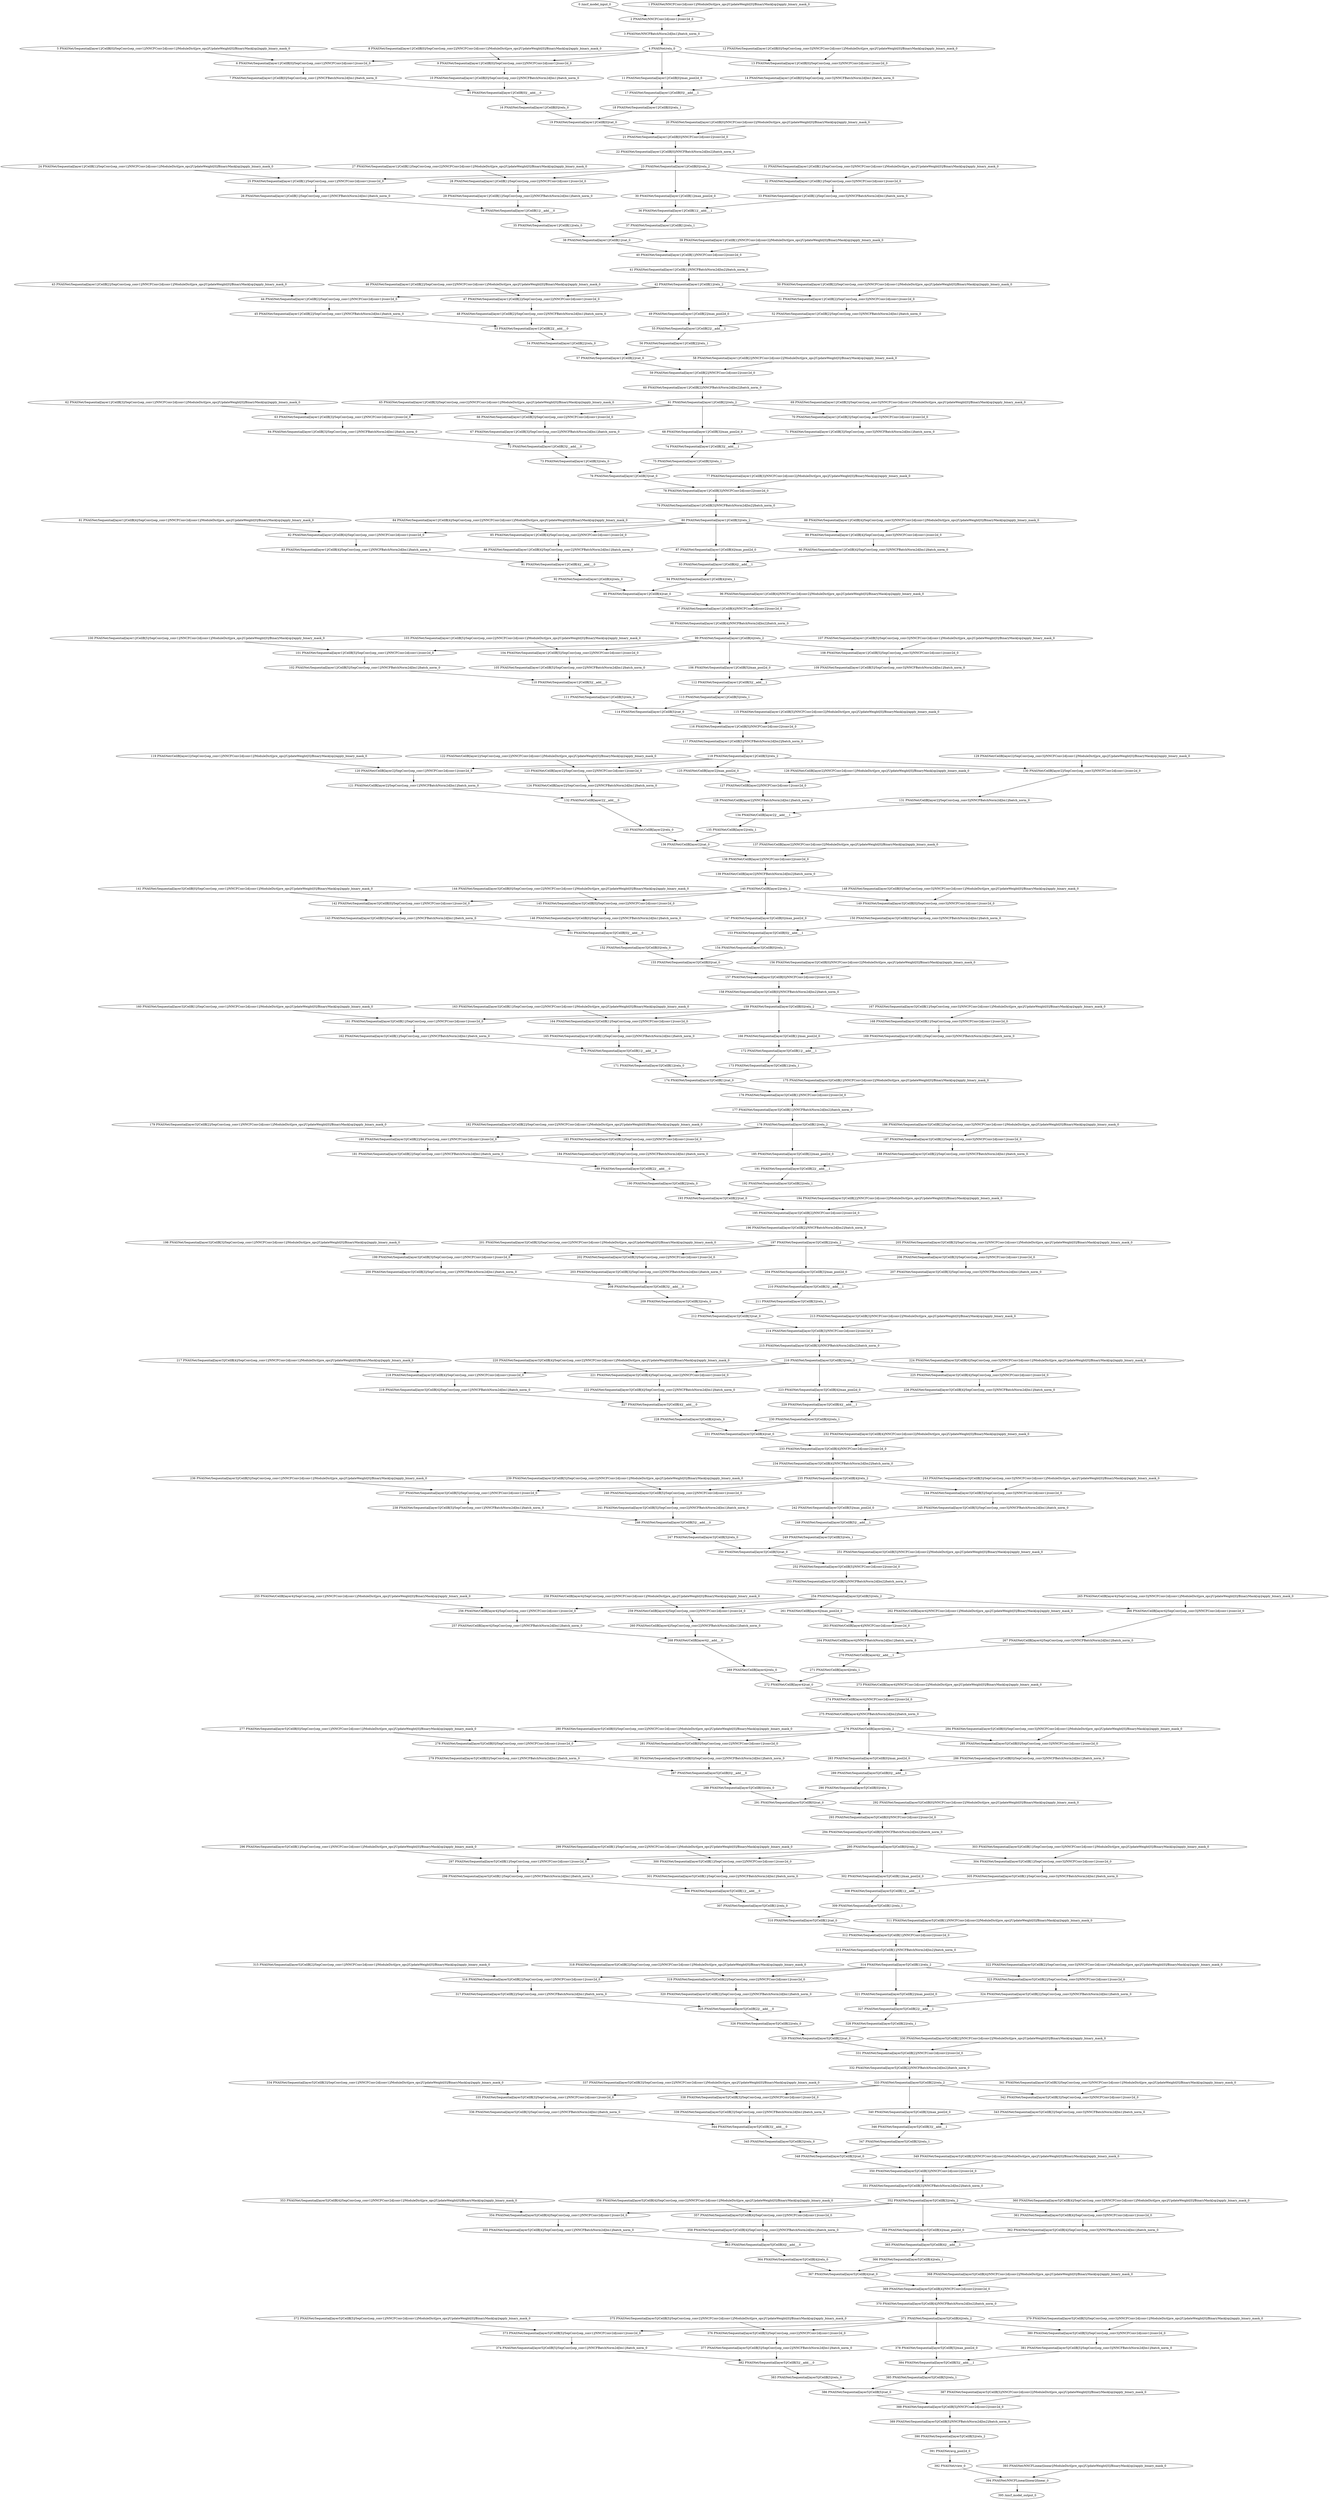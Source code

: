 strict digraph  {
"0 /nncf_model_input_0" [id=0, type=nncf_model_input];
"1 PNASNet/NNCFConv2d[conv1]/ModuleDict[pre_ops]/UpdateWeight[0]/BinaryMask[op]/apply_binary_mask_0" [id=1, type=apply_binary_mask];
"2 PNASNet/NNCFConv2d[conv1]/conv2d_0" [id=2, type=conv2d];
"3 PNASNet/NNCFBatchNorm2d[bn1]/batch_norm_0" [id=3, type=batch_norm];
"4 PNASNet/relu_0" [id=4, type=relu];
"5 PNASNet/Sequential[layer1]/CellB[0]/SepConv[sep_conv1]/NNCFConv2d[conv1]/ModuleDict[pre_ops]/UpdateWeight[0]/BinaryMask[op]/apply_binary_mask_0" [id=5, type=apply_binary_mask];
"6 PNASNet/Sequential[layer1]/CellB[0]/SepConv[sep_conv1]/NNCFConv2d[conv1]/conv2d_0" [id=6, type=conv2d];
"7 PNASNet/Sequential[layer1]/CellB[0]/SepConv[sep_conv1]/NNCFBatchNorm2d[bn1]/batch_norm_0" [id=7, type=batch_norm];
"8 PNASNet/Sequential[layer1]/CellB[0]/SepConv[sep_conv2]/NNCFConv2d[conv1]/ModuleDict[pre_ops]/UpdateWeight[0]/BinaryMask[op]/apply_binary_mask_0" [id=8, type=apply_binary_mask];
"9 PNASNet/Sequential[layer1]/CellB[0]/SepConv[sep_conv2]/NNCFConv2d[conv1]/conv2d_0" [id=9, type=conv2d];
"10 PNASNet/Sequential[layer1]/CellB[0]/SepConv[sep_conv2]/NNCFBatchNorm2d[bn1]/batch_norm_0" [id=10, type=batch_norm];
"11 PNASNet/Sequential[layer1]/CellB[0]/max_pool2d_0" [id=11, type=max_pool2d];
"12 PNASNet/Sequential[layer1]/CellB[0]/SepConv[sep_conv3]/NNCFConv2d[conv1]/ModuleDict[pre_ops]/UpdateWeight[0]/BinaryMask[op]/apply_binary_mask_0" [id=12, type=apply_binary_mask];
"13 PNASNet/Sequential[layer1]/CellB[0]/SepConv[sep_conv3]/NNCFConv2d[conv1]/conv2d_0" [id=13, type=conv2d];
"14 PNASNet/Sequential[layer1]/CellB[0]/SepConv[sep_conv3]/NNCFBatchNorm2d[bn1]/batch_norm_0" [id=14, type=batch_norm];
"15 PNASNet/Sequential[layer1]/CellB[0]/__add___0" [id=15, type=__add__];
"16 PNASNet/Sequential[layer1]/CellB[0]/relu_0" [id=16, type=relu];
"17 PNASNet/Sequential[layer1]/CellB[0]/__add___1" [id=17, type=__add__];
"18 PNASNet/Sequential[layer1]/CellB[0]/relu_1" [id=18, type=relu];
"19 PNASNet/Sequential[layer1]/CellB[0]/cat_0" [id=19, type=cat];
"20 PNASNet/Sequential[layer1]/CellB[0]/NNCFConv2d[conv2]/ModuleDict[pre_ops]/UpdateWeight[0]/BinaryMask[op]/apply_binary_mask_0" [id=20, type=apply_binary_mask];
"21 PNASNet/Sequential[layer1]/CellB[0]/NNCFConv2d[conv2]/conv2d_0" [id=21, type=conv2d];
"22 PNASNet/Sequential[layer1]/CellB[0]/NNCFBatchNorm2d[bn2]/batch_norm_0" [id=22, type=batch_norm];
"23 PNASNet/Sequential[layer1]/CellB[0]/relu_2" [id=23, type=relu];
"24 PNASNet/Sequential[layer1]/CellB[1]/SepConv[sep_conv1]/NNCFConv2d[conv1]/ModuleDict[pre_ops]/UpdateWeight[0]/BinaryMask[op]/apply_binary_mask_0" [id=24, type=apply_binary_mask];
"25 PNASNet/Sequential[layer1]/CellB[1]/SepConv[sep_conv1]/NNCFConv2d[conv1]/conv2d_0" [id=25, type=conv2d];
"26 PNASNet/Sequential[layer1]/CellB[1]/SepConv[sep_conv1]/NNCFBatchNorm2d[bn1]/batch_norm_0" [id=26, type=batch_norm];
"27 PNASNet/Sequential[layer1]/CellB[1]/SepConv[sep_conv2]/NNCFConv2d[conv1]/ModuleDict[pre_ops]/UpdateWeight[0]/BinaryMask[op]/apply_binary_mask_0" [id=27, type=apply_binary_mask];
"28 PNASNet/Sequential[layer1]/CellB[1]/SepConv[sep_conv2]/NNCFConv2d[conv1]/conv2d_0" [id=28, type=conv2d];
"29 PNASNet/Sequential[layer1]/CellB[1]/SepConv[sep_conv2]/NNCFBatchNorm2d[bn1]/batch_norm_0" [id=29, type=batch_norm];
"30 PNASNet/Sequential[layer1]/CellB[1]/max_pool2d_0" [id=30, type=max_pool2d];
"31 PNASNet/Sequential[layer1]/CellB[1]/SepConv[sep_conv3]/NNCFConv2d[conv1]/ModuleDict[pre_ops]/UpdateWeight[0]/BinaryMask[op]/apply_binary_mask_0" [id=31, type=apply_binary_mask];
"32 PNASNet/Sequential[layer1]/CellB[1]/SepConv[sep_conv3]/NNCFConv2d[conv1]/conv2d_0" [id=32, type=conv2d];
"33 PNASNet/Sequential[layer1]/CellB[1]/SepConv[sep_conv3]/NNCFBatchNorm2d[bn1]/batch_norm_0" [id=33, type=batch_norm];
"34 PNASNet/Sequential[layer1]/CellB[1]/__add___0" [id=34, type=__add__];
"35 PNASNet/Sequential[layer1]/CellB[1]/relu_0" [id=35, type=relu];
"36 PNASNet/Sequential[layer1]/CellB[1]/__add___1" [id=36, type=__add__];
"37 PNASNet/Sequential[layer1]/CellB[1]/relu_1" [id=37, type=relu];
"38 PNASNet/Sequential[layer1]/CellB[1]/cat_0" [id=38, type=cat];
"39 PNASNet/Sequential[layer1]/CellB[1]/NNCFConv2d[conv2]/ModuleDict[pre_ops]/UpdateWeight[0]/BinaryMask[op]/apply_binary_mask_0" [id=39, type=apply_binary_mask];
"40 PNASNet/Sequential[layer1]/CellB[1]/NNCFConv2d[conv2]/conv2d_0" [id=40, type=conv2d];
"41 PNASNet/Sequential[layer1]/CellB[1]/NNCFBatchNorm2d[bn2]/batch_norm_0" [id=41, type=batch_norm];
"42 PNASNet/Sequential[layer1]/CellB[1]/relu_2" [id=42, type=relu];
"43 PNASNet/Sequential[layer1]/CellB[2]/SepConv[sep_conv1]/NNCFConv2d[conv1]/ModuleDict[pre_ops]/UpdateWeight[0]/BinaryMask[op]/apply_binary_mask_0" [id=43, type=apply_binary_mask];
"44 PNASNet/Sequential[layer1]/CellB[2]/SepConv[sep_conv1]/NNCFConv2d[conv1]/conv2d_0" [id=44, type=conv2d];
"45 PNASNet/Sequential[layer1]/CellB[2]/SepConv[sep_conv1]/NNCFBatchNorm2d[bn1]/batch_norm_0" [id=45, type=batch_norm];
"46 PNASNet/Sequential[layer1]/CellB[2]/SepConv[sep_conv2]/NNCFConv2d[conv1]/ModuleDict[pre_ops]/UpdateWeight[0]/BinaryMask[op]/apply_binary_mask_0" [id=46, type=apply_binary_mask];
"47 PNASNet/Sequential[layer1]/CellB[2]/SepConv[sep_conv2]/NNCFConv2d[conv1]/conv2d_0" [id=47, type=conv2d];
"48 PNASNet/Sequential[layer1]/CellB[2]/SepConv[sep_conv2]/NNCFBatchNorm2d[bn1]/batch_norm_0" [id=48, type=batch_norm];
"49 PNASNet/Sequential[layer1]/CellB[2]/max_pool2d_0" [id=49, type=max_pool2d];
"50 PNASNet/Sequential[layer1]/CellB[2]/SepConv[sep_conv3]/NNCFConv2d[conv1]/ModuleDict[pre_ops]/UpdateWeight[0]/BinaryMask[op]/apply_binary_mask_0" [id=50, type=apply_binary_mask];
"51 PNASNet/Sequential[layer1]/CellB[2]/SepConv[sep_conv3]/NNCFConv2d[conv1]/conv2d_0" [id=51, type=conv2d];
"52 PNASNet/Sequential[layer1]/CellB[2]/SepConv[sep_conv3]/NNCFBatchNorm2d[bn1]/batch_norm_0" [id=52, type=batch_norm];
"53 PNASNet/Sequential[layer1]/CellB[2]/__add___0" [id=53, type=__add__];
"54 PNASNet/Sequential[layer1]/CellB[2]/relu_0" [id=54, type=relu];
"55 PNASNet/Sequential[layer1]/CellB[2]/__add___1" [id=55, type=__add__];
"56 PNASNet/Sequential[layer1]/CellB[2]/relu_1" [id=56, type=relu];
"57 PNASNet/Sequential[layer1]/CellB[2]/cat_0" [id=57, type=cat];
"58 PNASNet/Sequential[layer1]/CellB[2]/NNCFConv2d[conv2]/ModuleDict[pre_ops]/UpdateWeight[0]/BinaryMask[op]/apply_binary_mask_0" [id=58, type=apply_binary_mask];
"59 PNASNet/Sequential[layer1]/CellB[2]/NNCFConv2d[conv2]/conv2d_0" [id=59, type=conv2d];
"60 PNASNet/Sequential[layer1]/CellB[2]/NNCFBatchNorm2d[bn2]/batch_norm_0" [id=60, type=batch_norm];
"61 PNASNet/Sequential[layer1]/CellB[2]/relu_2" [id=61, type=relu];
"62 PNASNet/Sequential[layer1]/CellB[3]/SepConv[sep_conv1]/NNCFConv2d[conv1]/ModuleDict[pre_ops]/UpdateWeight[0]/BinaryMask[op]/apply_binary_mask_0" [id=62, type=apply_binary_mask];
"63 PNASNet/Sequential[layer1]/CellB[3]/SepConv[sep_conv1]/NNCFConv2d[conv1]/conv2d_0" [id=63, type=conv2d];
"64 PNASNet/Sequential[layer1]/CellB[3]/SepConv[sep_conv1]/NNCFBatchNorm2d[bn1]/batch_norm_0" [id=64, type=batch_norm];
"65 PNASNet/Sequential[layer1]/CellB[3]/SepConv[sep_conv2]/NNCFConv2d[conv1]/ModuleDict[pre_ops]/UpdateWeight[0]/BinaryMask[op]/apply_binary_mask_0" [id=65, type=apply_binary_mask];
"66 PNASNet/Sequential[layer1]/CellB[3]/SepConv[sep_conv2]/NNCFConv2d[conv1]/conv2d_0" [id=66, type=conv2d];
"67 PNASNet/Sequential[layer1]/CellB[3]/SepConv[sep_conv2]/NNCFBatchNorm2d[bn1]/batch_norm_0" [id=67, type=batch_norm];
"68 PNASNet/Sequential[layer1]/CellB[3]/max_pool2d_0" [id=68, type=max_pool2d];
"69 PNASNet/Sequential[layer1]/CellB[3]/SepConv[sep_conv3]/NNCFConv2d[conv1]/ModuleDict[pre_ops]/UpdateWeight[0]/BinaryMask[op]/apply_binary_mask_0" [id=69, type=apply_binary_mask];
"70 PNASNet/Sequential[layer1]/CellB[3]/SepConv[sep_conv3]/NNCFConv2d[conv1]/conv2d_0" [id=70, type=conv2d];
"71 PNASNet/Sequential[layer1]/CellB[3]/SepConv[sep_conv3]/NNCFBatchNorm2d[bn1]/batch_norm_0" [id=71, type=batch_norm];
"72 PNASNet/Sequential[layer1]/CellB[3]/__add___0" [id=72, type=__add__];
"73 PNASNet/Sequential[layer1]/CellB[3]/relu_0" [id=73, type=relu];
"74 PNASNet/Sequential[layer1]/CellB[3]/__add___1" [id=74, type=__add__];
"75 PNASNet/Sequential[layer1]/CellB[3]/relu_1" [id=75, type=relu];
"76 PNASNet/Sequential[layer1]/CellB[3]/cat_0" [id=76, type=cat];
"77 PNASNet/Sequential[layer1]/CellB[3]/NNCFConv2d[conv2]/ModuleDict[pre_ops]/UpdateWeight[0]/BinaryMask[op]/apply_binary_mask_0" [id=77, type=apply_binary_mask];
"78 PNASNet/Sequential[layer1]/CellB[3]/NNCFConv2d[conv2]/conv2d_0" [id=78, type=conv2d];
"79 PNASNet/Sequential[layer1]/CellB[3]/NNCFBatchNorm2d[bn2]/batch_norm_0" [id=79, type=batch_norm];
"80 PNASNet/Sequential[layer1]/CellB[3]/relu_2" [id=80, type=relu];
"81 PNASNet/Sequential[layer1]/CellB[4]/SepConv[sep_conv1]/NNCFConv2d[conv1]/ModuleDict[pre_ops]/UpdateWeight[0]/BinaryMask[op]/apply_binary_mask_0" [id=81, type=apply_binary_mask];
"82 PNASNet/Sequential[layer1]/CellB[4]/SepConv[sep_conv1]/NNCFConv2d[conv1]/conv2d_0" [id=82, type=conv2d];
"83 PNASNet/Sequential[layer1]/CellB[4]/SepConv[sep_conv1]/NNCFBatchNorm2d[bn1]/batch_norm_0" [id=83, type=batch_norm];
"84 PNASNet/Sequential[layer1]/CellB[4]/SepConv[sep_conv2]/NNCFConv2d[conv1]/ModuleDict[pre_ops]/UpdateWeight[0]/BinaryMask[op]/apply_binary_mask_0" [id=84, type=apply_binary_mask];
"85 PNASNet/Sequential[layer1]/CellB[4]/SepConv[sep_conv2]/NNCFConv2d[conv1]/conv2d_0" [id=85, type=conv2d];
"86 PNASNet/Sequential[layer1]/CellB[4]/SepConv[sep_conv2]/NNCFBatchNorm2d[bn1]/batch_norm_0" [id=86, type=batch_norm];
"87 PNASNet/Sequential[layer1]/CellB[4]/max_pool2d_0" [id=87, type=max_pool2d];
"88 PNASNet/Sequential[layer1]/CellB[4]/SepConv[sep_conv3]/NNCFConv2d[conv1]/ModuleDict[pre_ops]/UpdateWeight[0]/BinaryMask[op]/apply_binary_mask_0" [id=88, type=apply_binary_mask];
"89 PNASNet/Sequential[layer1]/CellB[4]/SepConv[sep_conv3]/NNCFConv2d[conv1]/conv2d_0" [id=89, type=conv2d];
"90 PNASNet/Sequential[layer1]/CellB[4]/SepConv[sep_conv3]/NNCFBatchNorm2d[bn1]/batch_norm_0" [id=90, type=batch_norm];
"91 PNASNet/Sequential[layer1]/CellB[4]/__add___0" [id=91, type=__add__];
"92 PNASNet/Sequential[layer1]/CellB[4]/relu_0" [id=92, type=relu];
"93 PNASNet/Sequential[layer1]/CellB[4]/__add___1" [id=93, type=__add__];
"94 PNASNet/Sequential[layer1]/CellB[4]/relu_1" [id=94, type=relu];
"95 PNASNet/Sequential[layer1]/CellB[4]/cat_0" [id=95, type=cat];
"96 PNASNet/Sequential[layer1]/CellB[4]/NNCFConv2d[conv2]/ModuleDict[pre_ops]/UpdateWeight[0]/BinaryMask[op]/apply_binary_mask_0" [id=96, type=apply_binary_mask];
"97 PNASNet/Sequential[layer1]/CellB[4]/NNCFConv2d[conv2]/conv2d_0" [id=97, type=conv2d];
"98 PNASNet/Sequential[layer1]/CellB[4]/NNCFBatchNorm2d[bn2]/batch_norm_0" [id=98, type=batch_norm];
"99 PNASNet/Sequential[layer1]/CellB[4]/relu_2" [id=99, type=relu];
"100 PNASNet/Sequential[layer1]/CellB[5]/SepConv[sep_conv1]/NNCFConv2d[conv1]/ModuleDict[pre_ops]/UpdateWeight[0]/BinaryMask[op]/apply_binary_mask_0" [id=100, type=apply_binary_mask];
"101 PNASNet/Sequential[layer1]/CellB[5]/SepConv[sep_conv1]/NNCFConv2d[conv1]/conv2d_0" [id=101, type=conv2d];
"102 PNASNet/Sequential[layer1]/CellB[5]/SepConv[sep_conv1]/NNCFBatchNorm2d[bn1]/batch_norm_0" [id=102, type=batch_norm];
"103 PNASNet/Sequential[layer1]/CellB[5]/SepConv[sep_conv2]/NNCFConv2d[conv1]/ModuleDict[pre_ops]/UpdateWeight[0]/BinaryMask[op]/apply_binary_mask_0" [id=103, type=apply_binary_mask];
"104 PNASNet/Sequential[layer1]/CellB[5]/SepConv[sep_conv2]/NNCFConv2d[conv1]/conv2d_0" [id=104, type=conv2d];
"105 PNASNet/Sequential[layer1]/CellB[5]/SepConv[sep_conv2]/NNCFBatchNorm2d[bn1]/batch_norm_0" [id=105, type=batch_norm];
"106 PNASNet/Sequential[layer1]/CellB[5]/max_pool2d_0" [id=106, type=max_pool2d];
"107 PNASNet/Sequential[layer1]/CellB[5]/SepConv[sep_conv3]/NNCFConv2d[conv1]/ModuleDict[pre_ops]/UpdateWeight[0]/BinaryMask[op]/apply_binary_mask_0" [id=107, type=apply_binary_mask];
"108 PNASNet/Sequential[layer1]/CellB[5]/SepConv[sep_conv3]/NNCFConv2d[conv1]/conv2d_0" [id=108, type=conv2d];
"109 PNASNet/Sequential[layer1]/CellB[5]/SepConv[sep_conv3]/NNCFBatchNorm2d[bn1]/batch_norm_0" [id=109, type=batch_norm];
"110 PNASNet/Sequential[layer1]/CellB[5]/__add___0" [id=110, type=__add__];
"111 PNASNet/Sequential[layer1]/CellB[5]/relu_0" [id=111, type=relu];
"112 PNASNet/Sequential[layer1]/CellB[5]/__add___1" [id=112, type=__add__];
"113 PNASNet/Sequential[layer1]/CellB[5]/relu_1" [id=113, type=relu];
"114 PNASNet/Sequential[layer1]/CellB[5]/cat_0" [id=114, type=cat];
"115 PNASNet/Sequential[layer1]/CellB[5]/NNCFConv2d[conv2]/ModuleDict[pre_ops]/UpdateWeight[0]/BinaryMask[op]/apply_binary_mask_0" [id=115, type=apply_binary_mask];
"116 PNASNet/Sequential[layer1]/CellB[5]/NNCFConv2d[conv2]/conv2d_0" [id=116, type=conv2d];
"117 PNASNet/Sequential[layer1]/CellB[5]/NNCFBatchNorm2d[bn2]/batch_norm_0" [id=117, type=batch_norm];
"118 PNASNet/Sequential[layer1]/CellB[5]/relu_2" [id=118, type=relu];
"119 PNASNet/CellB[layer2]/SepConv[sep_conv1]/NNCFConv2d[conv1]/ModuleDict[pre_ops]/UpdateWeight[0]/BinaryMask[op]/apply_binary_mask_0" [id=119, type=apply_binary_mask];
"120 PNASNet/CellB[layer2]/SepConv[sep_conv1]/NNCFConv2d[conv1]/conv2d_0" [id=120, type=conv2d];
"121 PNASNet/CellB[layer2]/SepConv[sep_conv1]/NNCFBatchNorm2d[bn1]/batch_norm_0" [id=121, type=batch_norm];
"122 PNASNet/CellB[layer2]/SepConv[sep_conv2]/NNCFConv2d[conv1]/ModuleDict[pre_ops]/UpdateWeight[0]/BinaryMask[op]/apply_binary_mask_0" [id=122, type=apply_binary_mask];
"123 PNASNet/CellB[layer2]/SepConv[sep_conv2]/NNCFConv2d[conv1]/conv2d_0" [id=123, type=conv2d];
"124 PNASNet/CellB[layer2]/SepConv[sep_conv2]/NNCFBatchNorm2d[bn1]/batch_norm_0" [id=124, type=batch_norm];
"125 PNASNet/CellB[layer2]/max_pool2d_0" [id=125, type=max_pool2d];
"126 PNASNet/CellB[layer2]/NNCFConv2d[conv1]/ModuleDict[pre_ops]/UpdateWeight[0]/BinaryMask[op]/apply_binary_mask_0" [id=126, type=apply_binary_mask];
"127 PNASNet/CellB[layer2]/NNCFConv2d[conv1]/conv2d_0" [id=127, type=conv2d];
"128 PNASNet/CellB[layer2]/NNCFBatchNorm2d[bn1]/batch_norm_0" [id=128, type=batch_norm];
"129 PNASNet/CellB[layer2]/SepConv[sep_conv3]/NNCFConv2d[conv1]/ModuleDict[pre_ops]/UpdateWeight[0]/BinaryMask[op]/apply_binary_mask_0" [id=129, type=apply_binary_mask];
"130 PNASNet/CellB[layer2]/SepConv[sep_conv3]/NNCFConv2d[conv1]/conv2d_0" [id=130, type=conv2d];
"131 PNASNet/CellB[layer2]/SepConv[sep_conv3]/NNCFBatchNorm2d[bn1]/batch_norm_0" [id=131, type=batch_norm];
"132 PNASNet/CellB[layer2]/__add___0" [id=132, type=__add__];
"133 PNASNet/CellB[layer2]/relu_0" [id=133, type=relu];
"134 PNASNet/CellB[layer2]/__add___1" [id=134, type=__add__];
"135 PNASNet/CellB[layer2]/relu_1" [id=135, type=relu];
"136 PNASNet/CellB[layer2]/cat_0" [id=136, type=cat];
"137 PNASNet/CellB[layer2]/NNCFConv2d[conv2]/ModuleDict[pre_ops]/UpdateWeight[0]/BinaryMask[op]/apply_binary_mask_0" [id=137, type=apply_binary_mask];
"138 PNASNet/CellB[layer2]/NNCFConv2d[conv2]/conv2d_0" [id=138, type=conv2d];
"139 PNASNet/CellB[layer2]/NNCFBatchNorm2d[bn2]/batch_norm_0" [id=139, type=batch_norm];
"140 PNASNet/CellB[layer2]/relu_2" [id=140, type=relu];
"141 PNASNet/Sequential[layer3]/CellB[0]/SepConv[sep_conv1]/NNCFConv2d[conv1]/ModuleDict[pre_ops]/UpdateWeight[0]/BinaryMask[op]/apply_binary_mask_0" [id=141, type=apply_binary_mask];
"142 PNASNet/Sequential[layer3]/CellB[0]/SepConv[sep_conv1]/NNCFConv2d[conv1]/conv2d_0" [id=142, type=conv2d];
"143 PNASNet/Sequential[layer3]/CellB[0]/SepConv[sep_conv1]/NNCFBatchNorm2d[bn1]/batch_norm_0" [id=143, type=batch_norm];
"144 PNASNet/Sequential[layer3]/CellB[0]/SepConv[sep_conv2]/NNCFConv2d[conv1]/ModuleDict[pre_ops]/UpdateWeight[0]/BinaryMask[op]/apply_binary_mask_0" [id=144, type=apply_binary_mask];
"145 PNASNet/Sequential[layer3]/CellB[0]/SepConv[sep_conv2]/NNCFConv2d[conv1]/conv2d_0" [id=145, type=conv2d];
"146 PNASNet/Sequential[layer3]/CellB[0]/SepConv[sep_conv2]/NNCFBatchNorm2d[bn1]/batch_norm_0" [id=146, type=batch_norm];
"147 PNASNet/Sequential[layer3]/CellB[0]/max_pool2d_0" [id=147, type=max_pool2d];
"148 PNASNet/Sequential[layer3]/CellB[0]/SepConv[sep_conv3]/NNCFConv2d[conv1]/ModuleDict[pre_ops]/UpdateWeight[0]/BinaryMask[op]/apply_binary_mask_0" [id=148, type=apply_binary_mask];
"149 PNASNet/Sequential[layer3]/CellB[0]/SepConv[sep_conv3]/NNCFConv2d[conv1]/conv2d_0" [id=149, type=conv2d];
"150 PNASNet/Sequential[layer3]/CellB[0]/SepConv[sep_conv3]/NNCFBatchNorm2d[bn1]/batch_norm_0" [id=150, type=batch_norm];
"151 PNASNet/Sequential[layer3]/CellB[0]/__add___0" [id=151, type=__add__];
"152 PNASNet/Sequential[layer3]/CellB[0]/relu_0" [id=152, type=relu];
"153 PNASNet/Sequential[layer3]/CellB[0]/__add___1" [id=153, type=__add__];
"154 PNASNet/Sequential[layer3]/CellB[0]/relu_1" [id=154, type=relu];
"155 PNASNet/Sequential[layer3]/CellB[0]/cat_0" [id=155, type=cat];
"156 PNASNet/Sequential[layer3]/CellB[0]/NNCFConv2d[conv2]/ModuleDict[pre_ops]/UpdateWeight[0]/BinaryMask[op]/apply_binary_mask_0" [id=156, type=apply_binary_mask];
"157 PNASNet/Sequential[layer3]/CellB[0]/NNCFConv2d[conv2]/conv2d_0" [id=157, type=conv2d];
"158 PNASNet/Sequential[layer3]/CellB[0]/NNCFBatchNorm2d[bn2]/batch_norm_0" [id=158, type=batch_norm];
"159 PNASNet/Sequential[layer3]/CellB[0]/relu_2" [id=159, type=relu];
"160 PNASNet/Sequential[layer3]/CellB[1]/SepConv[sep_conv1]/NNCFConv2d[conv1]/ModuleDict[pre_ops]/UpdateWeight[0]/BinaryMask[op]/apply_binary_mask_0" [id=160, type=apply_binary_mask];
"161 PNASNet/Sequential[layer3]/CellB[1]/SepConv[sep_conv1]/NNCFConv2d[conv1]/conv2d_0" [id=161, type=conv2d];
"162 PNASNet/Sequential[layer3]/CellB[1]/SepConv[sep_conv1]/NNCFBatchNorm2d[bn1]/batch_norm_0" [id=162, type=batch_norm];
"163 PNASNet/Sequential[layer3]/CellB[1]/SepConv[sep_conv2]/NNCFConv2d[conv1]/ModuleDict[pre_ops]/UpdateWeight[0]/BinaryMask[op]/apply_binary_mask_0" [id=163, type=apply_binary_mask];
"164 PNASNet/Sequential[layer3]/CellB[1]/SepConv[sep_conv2]/NNCFConv2d[conv1]/conv2d_0" [id=164, type=conv2d];
"165 PNASNet/Sequential[layer3]/CellB[1]/SepConv[sep_conv2]/NNCFBatchNorm2d[bn1]/batch_norm_0" [id=165, type=batch_norm];
"166 PNASNet/Sequential[layer3]/CellB[1]/max_pool2d_0" [id=166, type=max_pool2d];
"167 PNASNet/Sequential[layer3]/CellB[1]/SepConv[sep_conv3]/NNCFConv2d[conv1]/ModuleDict[pre_ops]/UpdateWeight[0]/BinaryMask[op]/apply_binary_mask_0" [id=167, type=apply_binary_mask];
"168 PNASNet/Sequential[layer3]/CellB[1]/SepConv[sep_conv3]/NNCFConv2d[conv1]/conv2d_0" [id=168, type=conv2d];
"169 PNASNet/Sequential[layer3]/CellB[1]/SepConv[sep_conv3]/NNCFBatchNorm2d[bn1]/batch_norm_0" [id=169, type=batch_norm];
"170 PNASNet/Sequential[layer3]/CellB[1]/__add___0" [id=170, type=__add__];
"171 PNASNet/Sequential[layer3]/CellB[1]/relu_0" [id=171, type=relu];
"172 PNASNet/Sequential[layer3]/CellB[1]/__add___1" [id=172, type=__add__];
"173 PNASNet/Sequential[layer3]/CellB[1]/relu_1" [id=173, type=relu];
"174 PNASNet/Sequential[layer3]/CellB[1]/cat_0" [id=174, type=cat];
"175 PNASNet/Sequential[layer3]/CellB[1]/NNCFConv2d[conv2]/ModuleDict[pre_ops]/UpdateWeight[0]/BinaryMask[op]/apply_binary_mask_0" [id=175, type=apply_binary_mask];
"176 PNASNet/Sequential[layer3]/CellB[1]/NNCFConv2d[conv2]/conv2d_0" [id=176, type=conv2d];
"177 PNASNet/Sequential[layer3]/CellB[1]/NNCFBatchNorm2d[bn2]/batch_norm_0" [id=177, type=batch_norm];
"178 PNASNet/Sequential[layer3]/CellB[1]/relu_2" [id=178, type=relu];
"179 PNASNet/Sequential[layer3]/CellB[2]/SepConv[sep_conv1]/NNCFConv2d[conv1]/ModuleDict[pre_ops]/UpdateWeight[0]/BinaryMask[op]/apply_binary_mask_0" [id=179, type=apply_binary_mask];
"180 PNASNet/Sequential[layer3]/CellB[2]/SepConv[sep_conv1]/NNCFConv2d[conv1]/conv2d_0" [id=180, type=conv2d];
"181 PNASNet/Sequential[layer3]/CellB[2]/SepConv[sep_conv1]/NNCFBatchNorm2d[bn1]/batch_norm_0" [id=181, type=batch_norm];
"182 PNASNet/Sequential[layer3]/CellB[2]/SepConv[sep_conv2]/NNCFConv2d[conv1]/ModuleDict[pre_ops]/UpdateWeight[0]/BinaryMask[op]/apply_binary_mask_0" [id=182, type=apply_binary_mask];
"183 PNASNet/Sequential[layer3]/CellB[2]/SepConv[sep_conv2]/NNCFConv2d[conv1]/conv2d_0" [id=183, type=conv2d];
"184 PNASNet/Sequential[layer3]/CellB[2]/SepConv[sep_conv2]/NNCFBatchNorm2d[bn1]/batch_norm_0" [id=184, type=batch_norm];
"185 PNASNet/Sequential[layer3]/CellB[2]/max_pool2d_0" [id=185, type=max_pool2d];
"186 PNASNet/Sequential[layer3]/CellB[2]/SepConv[sep_conv3]/NNCFConv2d[conv1]/ModuleDict[pre_ops]/UpdateWeight[0]/BinaryMask[op]/apply_binary_mask_0" [id=186, type=apply_binary_mask];
"187 PNASNet/Sequential[layer3]/CellB[2]/SepConv[sep_conv3]/NNCFConv2d[conv1]/conv2d_0" [id=187, type=conv2d];
"188 PNASNet/Sequential[layer3]/CellB[2]/SepConv[sep_conv3]/NNCFBatchNorm2d[bn1]/batch_norm_0" [id=188, type=batch_norm];
"189 PNASNet/Sequential[layer3]/CellB[2]/__add___0" [id=189, type=__add__];
"190 PNASNet/Sequential[layer3]/CellB[2]/relu_0" [id=190, type=relu];
"191 PNASNet/Sequential[layer3]/CellB[2]/__add___1" [id=191, type=__add__];
"192 PNASNet/Sequential[layer3]/CellB[2]/relu_1" [id=192, type=relu];
"193 PNASNet/Sequential[layer3]/CellB[2]/cat_0" [id=193, type=cat];
"194 PNASNet/Sequential[layer3]/CellB[2]/NNCFConv2d[conv2]/ModuleDict[pre_ops]/UpdateWeight[0]/BinaryMask[op]/apply_binary_mask_0" [id=194, type=apply_binary_mask];
"195 PNASNet/Sequential[layer3]/CellB[2]/NNCFConv2d[conv2]/conv2d_0" [id=195, type=conv2d];
"196 PNASNet/Sequential[layer3]/CellB[2]/NNCFBatchNorm2d[bn2]/batch_norm_0" [id=196, type=batch_norm];
"197 PNASNet/Sequential[layer3]/CellB[2]/relu_2" [id=197, type=relu];
"198 PNASNet/Sequential[layer3]/CellB[3]/SepConv[sep_conv1]/NNCFConv2d[conv1]/ModuleDict[pre_ops]/UpdateWeight[0]/BinaryMask[op]/apply_binary_mask_0" [id=198, type=apply_binary_mask];
"199 PNASNet/Sequential[layer3]/CellB[3]/SepConv[sep_conv1]/NNCFConv2d[conv1]/conv2d_0" [id=199, type=conv2d];
"200 PNASNet/Sequential[layer3]/CellB[3]/SepConv[sep_conv1]/NNCFBatchNorm2d[bn1]/batch_norm_0" [id=200, type=batch_norm];
"201 PNASNet/Sequential[layer3]/CellB[3]/SepConv[sep_conv2]/NNCFConv2d[conv1]/ModuleDict[pre_ops]/UpdateWeight[0]/BinaryMask[op]/apply_binary_mask_0" [id=201, type=apply_binary_mask];
"202 PNASNet/Sequential[layer3]/CellB[3]/SepConv[sep_conv2]/NNCFConv2d[conv1]/conv2d_0" [id=202, type=conv2d];
"203 PNASNet/Sequential[layer3]/CellB[3]/SepConv[sep_conv2]/NNCFBatchNorm2d[bn1]/batch_norm_0" [id=203, type=batch_norm];
"204 PNASNet/Sequential[layer3]/CellB[3]/max_pool2d_0" [id=204, type=max_pool2d];
"205 PNASNet/Sequential[layer3]/CellB[3]/SepConv[sep_conv3]/NNCFConv2d[conv1]/ModuleDict[pre_ops]/UpdateWeight[0]/BinaryMask[op]/apply_binary_mask_0" [id=205, type=apply_binary_mask];
"206 PNASNet/Sequential[layer3]/CellB[3]/SepConv[sep_conv3]/NNCFConv2d[conv1]/conv2d_0" [id=206, type=conv2d];
"207 PNASNet/Sequential[layer3]/CellB[3]/SepConv[sep_conv3]/NNCFBatchNorm2d[bn1]/batch_norm_0" [id=207, type=batch_norm];
"208 PNASNet/Sequential[layer3]/CellB[3]/__add___0" [id=208, type=__add__];
"209 PNASNet/Sequential[layer3]/CellB[3]/relu_0" [id=209, type=relu];
"210 PNASNet/Sequential[layer3]/CellB[3]/__add___1" [id=210, type=__add__];
"211 PNASNet/Sequential[layer3]/CellB[3]/relu_1" [id=211, type=relu];
"212 PNASNet/Sequential[layer3]/CellB[3]/cat_0" [id=212, type=cat];
"213 PNASNet/Sequential[layer3]/CellB[3]/NNCFConv2d[conv2]/ModuleDict[pre_ops]/UpdateWeight[0]/BinaryMask[op]/apply_binary_mask_0" [id=213, type=apply_binary_mask];
"214 PNASNet/Sequential[layer3]/CellB[3]/NNCFConv2d[conv2]/conv2d_0" [id=214, type=conv2d];
"215 PNASNet/Sequential[layer3]/CellB[3]/NNCFBatchNorm2d[bn2]/batch_norm_0" [id=215, type=batch_norm];
"216 PNASNet/Sequential[layer3]/CellB[3]/relu_2" [id=216, type=relu];
"217 PNASNet/Sequential[layer3]/CellB[4]/SepConv[sep_conv1]/NNCFConv2d[conv1]/ModuleDict[pre_ops]/UpdateWeight[0]/BinaryMask[op]/apply_binary_mask_0" [id=217, type=apply_binary_mask];
"218 PNASNet/Sequential[layer3]/CellB[4]/SepConv[sep_conv1]/NNCFConv2d[conv1]/conv2d_0" [id=218, type=conv2d];
"219 PNASNet/Sequential[layer3]/CellB[4]/SepConv[sep_conv1]/NNCFBatchNorm2d[bn1]/batch_norm_0" [id=219, type=batch_norm];
"220 PNASNet/Sequential[layer3]/CellB[4]/SepConv[sep_conv2]/NNCFConv2d[conv1]/ModuleDict[pre_ops]/UpdateWeight[0]/BinaryMask[op]/apply_binary_mask_0" [id=220, type=apply_binary_mask];
"221 PNASNet/Sequential[layer3]/CellB[4]/SepConv[sep_conv2]/NNCFConv2d[conv1]/conv2d_0" [id=221, type=conv2d];
"222 PNASNet/Sequential[layer3]/CellB[4]/SepConv[sep_conv2]/NNCFBatchNorm2d[bn1]/batch_norm_0" [id=222, type=batch_norm];
"223 PNASNet/Sequential[layer3]/CellB[4]/max_pool2d_0" [id=223, type=max_pool2d];
"224 PNASNet/Sequential[layer3]/CellB[4]/SepConv[sep_conv3]/NNCFConv2d[conv1]/ModuleDict[pre_ops]/UpdateWeight[0]/BinaryMask[op]/apply_binary_mask_0" [id=224, type=apply_binary_mask];
"225 PNASNet/Sequential[layer3]/CellB[4]/SepConv[sep_conv3]/NNCFConv2d[conv1]/conv2d_0" [id=225, type=conv2d];
"226 PNASNet/Sequential[layer3]/CellB[4]/SepConv[sep_conv3]/NNCFBatchNorm2d[bn1]/batch_norm_0" [id=226, type=batch_norm];
"227 PNASNet/Sequential[layer3]/CellB[4]/__add___0" [id=227, type=__add__];
"228 PNASNet/Sequential[layer3]/CellB[4]/relu_0" [id=228, type=relu];
"229 PNASNet/Sequential[layer3]/CellB[4]/__add___1" [id=229, type=__add__];
"230 PNASNet/Sequential[layer3]/CellB[4]/relu_1" [id=230, type=relu];
"231 PNASNet/Sequential[layer3]/CellB[4]/cat_0" [id=231, type=cat];
"232 PNASNet/Sequential[layer3]/CellB[4]/NNCFConv2d[conv2]/ModuleDict[pre_ops]/UpdateWeight[0]/BinaryMask[op]/apply_binary_mask_0" [id=232, type=apply_binary_mask];
"233 PNASNet/Sequential[layer3]/CellB[4]/NNCFConv2d[conv2]/conv2d_0" [id=233, type=conv2d];
"234 PNASNet/Sequential[layer3]/CellB[4]/NNCFBatchNorm2d[bn2]/batch_norm_0" [id=234, type=batch_norm];
"235 PNASNet/Sequential[layer3]/CellB[4]/relu_2" [id=235, type=relu];
"236 PNASNet/Sequential[layer3]/CellB[5]/SepConv[sep_conv1]/NNCFConv2d[conv1]/ModuleDict[pre_ops]/UpdateWeight[0]/BinaryMask[op]/apply_binary_mask_0" [id=236, type=apply_binary_mask];
"237 PNASNet/Sequential[layer3]/CellB[5]/SepConv[sep_conv1]/NNCFConv2d[conv1]/conv2d_0" [id=237, type=conv2d];
"238 PNASNet/Sequential[layer3]/CellB[5]/SepConv[sep_conv1]/NNCFBatchNorm2d[bn1]/batch_norm_0" [id=238, type=batch_norm];
"239 PNASNet/Sequential[layer3]/CellB[5]/SepConv[sep_conv2]/NNCFConv2d[conv1]/ModuleDict[pre_ops]/UpdateWeight[0]/BinaryMask[op]/apply_binary_mask_0" [id=239, type=apply_binary_mask];
"240 PNASNet/Sequential[layer3]/CellB[5]/SepConv[sep_conv2]/NNCFConv2d[conv1]/conv2d_0" [id=240, type=conv2d];
"241 PNASNet/Sequential[layer3]/CellB[5]/SepConv[sep_conv2]/NNCFBatchNorm2d[bn1]/batch_norm_0" [id=241, type=batch_norm];
"242 PNASNet/Sequential[layer3]/CellB[5]/max_pool2d_0" [id=242, type=max_pool2d];
"243 PNASNet/Sequential[layer3]/CellB[5]/SepConv[sep_conv3]/NNCFConv2d[conv1]/ModuleDict[pre_ops]/UpdateWeight[0]/BinaryMask[op]/apply_binary_mask_0" [id=243, type=apply_binary_mask];
"244 PNASNet/Sequential[layer3]/CellB[5]/SepConv[sep_conv3]/NNCFConv2d[conv1]/conv2d_0" [id=244, type=conv2d];
"245 PNASNet/Sequential[layer3]/CellB[5]/SepConv[sep_conv3]/NNCFBatchNorm2d[bn1]/batch_norm_0" [id=245, type=batch_norm];
"246 PNASNet/Sequential[layer3]/CellB[5]/__add___0" [id=246, type=__add__];
"247 PNASNet/Sequential[layer3]/CellB[5]/relu_0" [id=247, type=relu];
"248 PNASNet/Sequential[layer3]/CellB[5]/__add___1" [id=248, type=__add__];
"249 PNASNet/Sequential[layer3]/CellB[5]/relu_1" [id=249, type=relu];
"250 PNASNet/Sequential[layer3]/CellB[5]/cat_0" [id=250, type=cat];
"251 PNASNet/Sequential[layer3]/CellB[5]/NNCFConv2d[conv2]/ModuleDict[pre_ops]/UpdateWeight[0]/BinaryMask[op]/apply_binary_mask_0" [id=251, type=apply_binary_mask];
"252 PNASNet/Sequential[layer3]/CellB[5]/NNCFConv2d[conv2]/conv2d_0" [id=252, type=conv2d];
"253 PNASNet/Sequential[layer3]/CellB[5]/NNCFBatchNorm2d[bn2]/batch_norm_0" [id=253, type=batch_norm];
"254 PNASNet/Sequential[layer3]/CellB[5]/relu_2" [id=254, type=relu];
"255 PNASNet/CellB[layer4]/SepConv[sep_conv1]/NNCFConv2d[conv1]/ModuleDict[pre_ops]/UpdateWeight[0]/BinaryMask[op]/apply_binary_mask_0" [id=255, type=apply_binary_mask];
"256 PNASNet/CellB[layer4]/SepConv[sep_conv1]/NNCFConv2d[conv1]/conv2d_0" [id=256, type=conv2d];
"257 PNASNet/CellB[layer4]/SepConv[sep_conv1]/NNCFBatchNorm2d[bn1]/batch_norm_0" [id=257, type=batch_norm];
"258 PNASNet/CellB[layer4]/SepConv[sep_conv2]/NNCFConv2d[conv1]/ModuleDict[pre_ops]/UpdateWeight[0]/BinaryMask[op]/apply_binary_mask_0" [id=258, type=apply_binary_mask];
"259 PNASNet/CellB[layer4]/SepConv[sep_conv2]/NNCFConv2d[conv1]/conv2d_0" [id=259, type=conv2d];
"260 PNASNet/CellB[layer4]/SepConv[sep_conv2]/NNCFBatchNorm2d[bn1]/batch_norm_0" [id=260, type=batch_norm];
"261 PNASNet/CellB[layer4]/max_pool2d_0" [id=261, type=max_pool2d];
"262 PNASNet/CellB[layer4]/NNCFConv2d[conv1]/ModuleDict[pre_ops]/UpdateWeight[0]/BinaryMask[op]/apply_binary_mask_0" [id=262, type=apply_binary_mask];
"263 PNASNet/CellB[layer4]/NNCFConv2d[conv1]/conv2d_0" [id=263, type=conv2d];
"264 PNASNet/CellB[layer4]/NNCFBatchNorm2d[bn1]/batch_norm_0" [id=264, type=batch_norm];
"265 PNASNet/CellB[layer4]/SepConv[sep_conv3]/NNCFConv2d[conv1]/ModuleDict[pre_ops]/UpdateWeight[0]/BinaryMask[op]/apply_binary_mask_0" [id=265, type=apply_binary_mask];
"266 PNASNet/CellB[layer4]/SepConv[sep_conv3]/NNCFConv2d[conv1]/conv2d_0" [id=266, type=conv2d];
"267 PNASNet/CellB[layer4]/SepConv[sep_conv3]/NNCFBatchNorm2d[bn1]/batch_norm_0" [id=267, type=batch_norm];
"268 PNASNet/CellB[layer4]/__add___0" [id=268, type=__add__];
"269 PNASNet/CellB[layer4]/relu_0" [id=269, type=relu];
"270 PNASNet/CellB[layer4]/__add___1" [id=270, type=__add__];
"271 PNASNet/CellB[layer4]/relu_1" [id=271, type=relu];
"272 PNASNet/CellB[layer4]/cat_0" [id=272, type=cat];
"273 PNASNet/CellB[layer4]/NNCFConv2d[conv2]/ModuleDict[pre_ops]/UpdateWeight[0]/BinaryMask[op]/apply_binary_mask_0" [id=273, type=apply_binary_mask];
"274 PNASNet/CellB[layer4]/NNCFConv2d[conv2]/conv2d_0" [id=274, type=conv2d];
"275 PNASNet/CellB[layer4]/NNCFBatchNorm2d[bn2]/batch_norm_0" [id=275, type=batch_norm];
"276 PNASNet/CellB[layer4]/relu_2" [id=276, type=relu];
"277 PNASNet/Sequential[layer5]/CellB[0]/SepConv[sep_conv1]/NNCFConv2d[conv1]/ModuleDict[pre_ops]/UpdateWeight[0]/BinaryMask[op]/apply_binary_mask_0" [id=277, type=apply_binary_mask];
"278 PNASNet/Sequential[layer5]/CellB[0]/SepConv[sep_conv1]/NNCFConv2d[conv1]/conv2d_0" [id=278, type=conv2d];
"279 PNASNet/Sequential[layer5]/CellB[0]/SepConv[sep_conv1]/NNCFBatchNorm2d[bn1]/batch_norm_0" [id=279, type=batch_norm];
"280 PNASNet/Sequential[layer5]/CellB[0]/SepConv[sep_conv2]/NNCFConv2d[conv1]/ModuleDict[pre_ops]/UpdateWeight[0]/BinaryMask[op]/apply_binary_mask_0" [id=280, type=apply_binary_mask];
"281 PNASNet/Sequential[layer5]/CellB[0]/SepConv[sep_conv2]/NNCFConv2d[conv1]/conv2d_0" [id=281, type=conv2d];
"282 PNASNet/Sequential[layer5]/CellB[0]/SepConv[sep_conv2]/NNCFBatchNorm2d[bn1]/batch_norm_0" [id=282, type=batch_norm];
"283 PNASNet/Sequential[layer5]/CellB[0]/max_pool2d_0" [id=283, type=max_pool2d];
"284 PNASNet/Sequential[layer5]/CellB[0]/SepConv[sep_conv3]/NNCFConv2d[conv1]/ModuleDict[pre_ops]/UpdateWeight[0]/BinaryMask[op]/apply_binary_mask_0" [id=284, type=apply_binary_mask];
"285 PNASNet/Sequential[layer5]/CellB[0]/SepConv[sep_conv3]/NNCFConv2d[conv1]/conv2d_0" [id=285, type=conv2d];
"286 PNASNet/Sequential[layer5]/CellB[0]/SepConv[sep_conv3]/NNCFBatchNorm2d[bn1]/batch_norm_0" [id=286, type=batch_norm];
"287 PNASNet/Sequential[layer5]/CellB[0]/__add___0" [id=287, type=__add__];
"288 PNASNet/Sequential[layer5]/CellB[0]/relu_0" [id=288, type=relu];
"289 PNASNet/Sequential[layer5]/CellB[0]/__add___1" [id=289, type=__add__];
"290 PNASNet/Sequential[layer5]/CellB[0]/relu_1" [id=290, type=relu];
"291 PNASNet/Sequential[layer5]/CellB[0]/cat_0" [id=291, type=cat];
"292 PNASNet/Sequential[layer5]/CellB[0]/NNCFConv2d[conv2]/ModuleDict[pre_ops]/UpdateWeight[0]/BinaryMask[op]/apply_binary_mask_0" [id=292, type=apply_binary_mask];
"293 PNASNet/Sequential[layer5]/CellB[0]/NNCFConv2d[conv2]/conv2d_0" [id=293, type=conv2d];
"294 PNASNet/Sequential[layer5]/CellB[0]/NNCFBatchNorm2d[bn2]/batch_norm_0" [id=294, type=batch_norm];
"295 PNASNet/Sequential[layer5]/CellB[0]/relu_2" [id=295, type=relu];
"296 PNASNet/Sequential[layer5]/CellB[1]/SepConv[sep_conv1]/NNCFConv2d[conv1]/ModuleDict[pre_ops]/UpdateWeight[0]/BinaryMask[op]/apply_binary_mask_0" [id=296, type=apply_binary_mask];
"297 PNASNet/Sequential[layer5]/CellB[1]/SepConv[sep_conv1]/NNCFConv2d[conv1]/conv2d_0" [id=297, type=conv2d];
"298 PNASNet/Sequential[layer5]/CellB[1]/SepConv[sep_conv1]/NNCFBatchNorm2d[bn1]/batch_norm_0" [id=298, type=batch_norm];
"299 PNASNet/Sequential[layer5]/CellB[1]/SepConv[sep_conv2]/NNCFConv2d[conv1]/ModuleDict[pre_ops]/UpdateWeight[0]/BinaryMask[op]/apply_binary_mask_0" [id=299, type=apply_binary_mask];
"300 PNASNet/Sequential[layer5]/CellB[1]/SepConv[sep_conv2]/NNCFConv2d[conv1]/conv2d_0" [id=300, type=conv2d];
"301 PNASNet/Sequential[layer5]/CellB[1]/SepConv[sep_conv2]/NNCFBatchNorm2d[bn1]/batch_norm_0" [id=301, type=batch_norm];
"302 PNASNet/Sequential[layer5]/CellB[1]/max_pool2d_0" [id=302, type=max_pool2d];
"303 PNASNet/Sequential[layer5]/CellB[1]/SepConv[sep_conv3]/NNCFConv2d[conv1]/ModuleDict[pre_ops]/UpdateWeight[0]/BinaryMask[op]/apply_binary_mask_0" [id=303, type=apply_binary_mask];
"304 PNASNet/Sequential[layer5]/CellB[1]/SepConv[sep_conv3]/NNCFConv2d[conv1]/conv2d_0" [id=304, type=conv2d];
"305 PNASNet/Sequential[layer5]/CellB[1]/SepConv[sep_conv3]/NNCFBatchNorm2d[bn1]/batch_norm_0" [id=305, type=batch_norm];
"306 PNASNet/Sequential[layer5]/CellB[1]/__add___0" [id=306, type=__add__];
"307 PNASNet/Sequential[layer5]/CellB[1]/relu_0" [id=307, type=relu];
"308 PNASNet/Sequential[layer5]/CellB[1]/__add___1" [id=308, type=__add__];
"309 PNASNet/Sequential[layer5]/CellB[1]/relu_1" [id=309, type=relu];
"310 PNASNet/Sequential[layer5]/CellB[1]/cat_0" [id=310, type=cat];
"311 PNASNet/Sequential[layer5]/CellB[1]/NNCFConv2d[conv2]/ModuleDict[pre_ops]/UpdateWeight[0]/BinaryMask[op]/apply_binary_mask_0" [id=311, type=apply_binary_mask];
"312 PNASNet/Sequential[layer5]/CellB[1]/NNCFConv2d[conv2]/conv2d_0" [id=312, type=conv2d];
"313 PNASNet/Sequential[layer5]/CellB[1]/NNCFBatchNorm2d[bn2]/batch_norm_0" [id=313, type=batch_norm];
"314 PNASNet/Sequential[layer5]/CellB[1]/relu_2" [id=314, type=relu];
"315 PNASNet/Sequential[layer5]/CellB[2]/SepConv[sep_conv1]/NNCFConv2d[conv1]/ModuleDict[pre_ops]/UpdateWeight[0]/BinaryMask[op]/apply_binary_mask_0" [id=315, type=apply_binary_mask];
"316 PNASNet/Sequential[layer5]/CellB[2]/SepConv[sep_conv1]/NNCFConv2d[conv1]/conv2d_0" [id=316, type=conv2d];
"317 PNASNet/Sequential[layer5]/CellB[2]/SepConv[sep_conv1]/NNCFBatchNorm2d[bn1]/batch_norm_0" [id=317, type=batch_norm];
"318 PNASNet/Sequential[layer5]/CellB[2]/SepConv[sep_conv2]/NNCFConv2d[conv1]/ModuleDict[pre_ops]/UpdateWeight[0]/BinaryMask[op]/apply_binary_mask_0" [id=318, type=apply_binary_mask];
"319 PNASNet/Sequential[layer5]/CellB[2]/SepConv[sep_conv2]/NNCFConv2d[conv1]/conv2d_0" [id=319, type=conv2d];
"320 PNASNet/Sequential[layer5]/CellB[2]/SepConv[sep_conv2]/NNCFBatchNorm2d[bn1]/batch_norm_0" [id=320, type=batch_norm];
"321 PNASNet/Sequential[layer5]/CellB[2]/max_pool2d_0" [id=321, type=max_pool2d];
"322 PNASNet/Sequential[layer5]/CellB[2]/SepConv[sep_conv3]/NNCFConv2d[conv1]/ModuleDict[pre_ops]/UpdateWeight[0]/BinaryMask[op]/apply_binary_mask_0" [id=322, type=apply_binary_mask];
"323 PNASNet/Sequential[layer5]/CellB[2]/SepConv[sep_conv3]/NNCFConv2d[conv1]/conv2d_0" [id=323, type=conv2d];
"324 PNASNet/Sequential[layer5]/CellB[2]/SepConv[sep_conv3]/NNCFBatchNorm2d[bn1]/batch_norm_0" [id=324, type=batch_norm];
"325 PNASNet/Sequential[layer5]/CellB[2]/__add___0" [id=325, type=__add__];
"326 PNASNet/Sequential[layer5]/CellB[2]/relu_0" [id=326, type=relu];
"327 PNASNet/Sequential[layer5]/CellB[2]/__add___1" [id=327, type=__add__];
"328 PNASNet/Sequential[layer5]/CellB[2]/relu_1" [id=328, type=relu];
"329 PNASNet/Sequential[layer5]/CellB[2]/cat_0" [id=329, type=cat];
"330 PNASNet/Sequential[layer5]/CellB[2]/NNCFConv2d[conv2]/ModuleDict[pre_ops]/UpdateWeight[0]/BinaryMask[op]/apply_binary_mask_0" [id=330, type=apply_binary_mask];
"331 PNASNet/Sequential[layer5]/CellB[2]/NNCFConv2d[conv2]/conv2d_0" [id=331, type=conv2d];
"332 PNASNet/Sequential[layer5]/CellB[2]/NNCFBatchNorm2d[bn2]/batch_norm_0" [id=332, type=batch_norm];
"333 PNASNet/Sequential[layer5]/CellB[2]/relu_2" [id=333, type=relu];
"334 PNASNet/Sequential[layer5]/CellB[3]/SepConv[sep_conv1]/NNCFConv2d[conv1]/ModuleDict[pre_ops]/UpdateWeight[0]/BinaryMask[op]/apply_binary_mask_0" [id=334, type=apply_binary_mask];
"335 PNASNet/Sequential[layer5]/CellB[3]/SepConv[sep_conv1]/NNCFConv2d[conv1]/conv2d_0" [id=335, type=conv2d];
"336 PNASNet/Sequential[layer5]/CellB[3]/SepConv[sep_conv1]/NNCFBatchNorm2d[bn1]/batch_norm_0" [id=336, type=batch_norm];
"337 PNASNet/Sequential[layer5]/CellB[3]/SepConv[sep_conv2]/NNCFConv2d[conv1]/ModuleDict[pre_ops]/UpdateWeight[0]/BinaryMask[op]/apply_binary_mask_0" [id=337, type=apply_binary_mask];
"338 PNASNet/Sequential[layer5]/CellB[3]/SepConv[sep_conv2]/NNCFConv2d[conv1]/conv2d_0" [id=338, type=conv2d];
"339 PNASNet/Sequential[layer5]/CellB[3]/SepConv[sep_conv2]/NNCFBatchNorm2d[bn1]/batch_norm_0" [id=339, type=batch_norm];
"340 PNASNet/Sequential[layer5]/CellB[3]/max_pool2d_0" [id=340, type=max_pool2d];
"341 PNASNet/Sequential[layer5]/CellB[3]/SepConv[sep_conv3]/NNCFConv2d[conv1]/ModuleDict[pre_ops]/UpdateWeight[0]/BinaryMask[op]/apply_binary_mask_0" [id=341, type=apply_binary_mask];
"342 PNASNet/Sequential[layer5]/CellB[3]/SepConv[sep_conv3]/NNCFConv2d[conv1]/conv2d_0" [id=342, type=conv2d];
"343 PNASNet/Sequential[layer5]/CellB[3]/SepConv[sep_conv3]/NNCFBatchNorm2d[bn1]/batch_norm_0" [id=343, type=batch_norm];
"344 PNASNet/Sequential[layer5]/CellB[3]/__add___0" [id=344, type=__add__];
"345 PNASNet/Sequential[layer5]/CellB[3]/relu_0" [id=345, type=relu];
"346 PNASNet/Sequential[layer5]/CellB[3]/__add___1" [id=346, type=__add__];
"347 PNASNet/Sequential[layer5]/CellB[3]/relu_1" [id=347, type=relu];
"348 PNASNet/Sequential[layer5]/CellB[3]/cat_0" [id=348, type=cat];
"349 PNASNet/Sequential[layer5]/CellB[3]/NNCFConv2d[conv2]/ModuleDict[pre_ops]/UpdateWeight[0]/BinaryMask[op]/apply_binary_mask_0" [id=349, type=apply_binary_mask];
"350 PNASNet/Sequential[layer5]/CellB[3]/NNCFConv2d[conv2]/conv2d_0" [id=350, type=conv2d];
"351 PNASNet/Sequential[layer5]/CellB[3]/NNCFBatchNorm2d[bn2]/batch_norm_0" [id=351, type=batch_norm];
"352 PNASNet/Sequential[layer5]/CellB[3]/relu_2" [id=352, type=relu];
"353 PNASNet/Sequential[layer5]/CellB[4]/SepConv[sep_conv1]/NNCFConv2d[conv1]/ModuleDict[pre_ops]/UpdateWeight[0]/BinaryMask[op]/apply_binary_mask_0" [id=353, type=apply_binary_mask];
"354 PNASNet/Sequential[layer5]/CellB[4]/SepConv[sep_conv1]/NNCFConv2d[conv1]/conv2d_0" [id=354, type=conv2d];
"355 PNASNet/Sequential[layer5]/CellB[4]/SepConv[sep_conv1]/NNCFBatchNorm2d[bn1]/batch_norm_0" [id=355, type=batch_norm];
"356 PNASNet/Sequential[layer5]/CellB[4]/SepConv[sep_conv2]/NNCFConv2d[conv1]/ModuleDict[pre_ops]/UpdateWeight[0]/BinaryMask[op]/apply_binary_mask_0" [id=356, type=apply_binary_mask];
"357 PNASNet/Sequential[layer5]/CellB[4]/SepConv[sep_conv2]/NNCFConv2d[conv1]/conv2d_0" [id=357, type=conv2d];
"358 PNASNet/Sequential[layer5]/CellB[4]/SepConv[sep_conv2]/NNCFBatchNorm2d[bn1]/batch_norm_0" [id=358, type=batch_norm];
"359 PNASNet/Sequential[layer5]/CellB[4]/max_pool2d_0" [id=359, type=max_pool2d];
"360 PNASNet/Sequential[layer5]/CellB[4]/SepConv[sep_conv3]/NNCFConv2d[conv1]/ModuleDict[pre_ops]/UpdateWeight[0]/BinaryMask[op]/apply_binary_mask_0" [id=360, type=apply_binary_mask];
"361 PNASNet/Sequential[layer5]/CellB[4]/SepConv[sep_conv3]/NNCFConv2d[conv1]/conv2d_0" [id=361, type=conv2d];
"362 PNASNet/Sequential[layer5]/CellB[4]/SepConv[sep_conv3]/NNCFBatchNorm2d[bn1]/batch_norm_0" [id=362, type=batch_norm];
"363 PNASNet/Sequential[layer5]/CellB[4]/__add___0" [id=363, type=__add__];
"364 PNASNet/Sequential[layer5]/CellB[4]/relu_0" [id=364, type=relu];
"365 PNASNet/Sequential[layer5]/CellB[4]/__add___1" [id=365, type=__add__];
"366 PNASNet/Sequential[layer5]/CellB[4]/relu_1" [id=366, type=relu];
"367 PNASNet/Sequential[layer5]/CellB[4]/cat_0" [id=367, type=cat];
"368 PNASNet/Sequential[layer5]/CellB[4]/NNCFConv2d[conv2]/ModuleDict[pre_ops]/UpdateWeight[0]/BinaryMask[op]/apply_binary_mask_0" [id=368, type=apply_binary_mask];
"369 PNASNet/Sequential[layer5]/CellB[4]/NNCFConv2d[conv2]/conv2d_0" [id=369, type=conv2d];
"370 PNASNet/Sequential[layer5]/CellB[4]/NNCFBatchNorm2d[bn2]/batch_norm_0" [id=370, type=batch_norm];
"371 PNASNet/Sequential[layer5]/CellB[4]/relu_2" [id=371, type=relu];
"372 PNASNet/Sequential[layer5]/CellB[5]/SepConv[sep_conv1]/NNCFConv2d[conv1]/ModuleDict[pre_ops]/UpdateWeight[0]/BinaryMask[op]/apply_binary_mask_0" [id=372, type=apply_binary_mask];
"373 PNASNet/Sequential[layer5]/CellB[5]/SepConv[sep_conv1]/NNCFConv2d[conv1]/conv2d_0" [id=373, type=conv2d];
"374 PNASNet/Sequential[layer5]/CellB[5]/SepConv[sep_conv1]/NNCFBatchNorm2d[bn1]/batch_norm_0" [id=374, type=batch_norm];
"375 PNASNet/Sequential[layer5]/CellB[5]/SepConv[sep_conv2]/NNCFConv2d[conv1]/ModuleDict[pre_ops]/UpdateWeight[0]/BinaryMask[op]/apply_binary_mask_0" [id=375, type=apply_binary_mask];
"376 PNASNet/Sequential[layer5]/CellB[5]/SepConv[sep_conv2]/NNCFConv2d[conv1]/conv2d_0" [id=376, type=conv2d];
"377 PNASNet/Sequential[layer5]/CellB[5]/SepConv[sep_conv2]/NNCFBatchNorm2d[bn1]/batch_norm_0" [id=377, type=batch_norm];
"378 PNASNet/Sequential[layer5]/CellB[5]/max_pool2d_0" [id=378, type=max_pool2d];
"379 PNASNet/Sequential[layer5]/CellB[5]/SepConv[sep_conv3]/NNCFConv2d[conv1]/ModuleDict[pre_ops]/UpdateWeight[0]/BinaryMask[op]/apply_binary_mask_0" [id=379, type=apply_binary_mask];
"380 PNASNet/Sequential[layer5]/CellB[5]/SepConv[sep_conv3]/NNCFConv2d[conv1]/conv2d_0" [id=380, type=conv2d];
"381 PNASNet/Sequential[layer5]/CellB[5]/SepConv[sep_conv3]/NNCFBatchNorm2d[bn1]/batch_norm_0" [id=381, type=batch_norm];
"382 PNASNet/Sequential[layer5]/CellB[5]/__add___0" [id=382, type=__add__];
"383 PNASNet/Sequential[layer5]/CellB[5]/relu_0" [id=383, type=relu];
"384 PNASNet/Sequential[layer5]/CellB[5]/__add___1" [id=384, type=__add__];
"385 PNASNet/Sequential[layer5]/CellB[5]/relu_1" [id=385, type=relu];
"386 PNASNet/Sequential[layer5]/CellB[5]/cat_0" [id=386, type=cat];
"387 PNASNet/Sequential[layer5]/CellB[5]/NNCFConv2d[conv2]/ModuleDict[pre_ops]/UpdateWeight[0]/BinaryMask[op]/apply_binary_mask_0" [id=387, type=apply_binary_mask];
"388 PNASNet/Sequential[layer5]/CellB[5]/NNCFConv2d[conv2]/conv2d_0" [id=388, type=conv2d];
"389 PNASNet/Sequential[layer5]/CellB[5]/NNCFBatchNorm2d[bn2]/batch_norm_0" [id=389, type=batch_norm];
"390 PNASNet/Sequential[layer5]/CellB[5]/relu_2" [id=390, type=relu];
"391 PNASNet/avg_pool2d_0" [id=391, type=avg_pool2d];
"392 PNASNet/view_0" [id=392, type=view];
"393 PNASNet/NNCFLinear[linear]/ModuleDict[pre_ops]/UpdateWeight[0]/BinaryMask[op]/apply_binary_mask_0" [id=393, type=apply_binary_mask];
"394 PNASNet/NNCFLinear[linear]/linear_0" [id=394, type=linear];
"395 /nncf_model_output_0" [id=395, type=nncf_model_output];
"0 /nncf_model_input_0" -> "2 PNASNet/NNCFConv2d[conv1]/conv2d_0";
"1 PNASNet/NNCFConv2d[conv1]/ModuleDict[pre_ops]/UpdateWeight[0]/BinaryMask[op]/apply_binary_mask_0" -> "2 PNASNet/NNCFConv2d[conv1]/conv2d_0";
"2 PNASNet/NNCFConv2d[conv1]/conv2d_0" -> "3 PNASNet/NNCFBatchNorm2d[bn1]/batch_norm_0";
"3 PNASNet/NNCFBatchNorm2d[bn1]/batch_norm_0" -> "4 PNASNet/relu_0";
"4 PNASNet/relu_0" -> "6 PNASNet/Sequential[layer1]/CellB[0]/SepConv[sep_conv1]/NNCFConv2d[conv1]/conv2d_0";
"4 PNASNet/relu_0" -> "9 PNASNet/Sequential[layer1]/CellB[0]/SepConv[sep_conv2]/NNCFConv2d[conv1]/conv2d_0";
"4 PNASNet/relu_0" -> "11 PNASNet/Sequential[layer1]/CellB[0]/max_pool2d_0";
"4 PNASNet/relu_0" -> "13 PNASNet/Sequential[layer1]/CellB[0]/SepConv[sep_conv3]/NNCFConv2d[conv1]/conv2d_0";
"5 PNASNet/Sequential[layer1]/CellB[0]/SepConv[sep_conv1]/NNCFConv2d[conv1]/ModuleDict[pre_ops]/UpdateWeight[0]/BinaryMask[op]/apply_binary_mask_0" -> "6 PNASNet/Sequential[layer1]/CellB[0]/SepConv[sep_conv1]/NNCFConv2d[conv1]/conv2d_0";
"6 PNASNet/Sequential[layer1]/CellB[0]/SepConv[sep_conv1]/NNCFConv2d[conv1]/conv2d_0" -> "7 PNASNet/Sequential[layer1]/CellB[0]/SepConv[sep_conv1]/NNCFBatchNorm2d[bn1]/batch_norm_0";
"7 PNASNet/Sequential[layer1]/CellB[0]/SepConv[sep_conv1]/NNCFBatchNorm2d[bn1]/batch_norm_0" -> "15 PNASNet/Sequential[layer1]/CellB[0]/__add___0";
"8 PNASNet/Sequential[layer1]/CellB[0]/SepConv[sep_conv2]/NNCFConv2d[conv1]/ModuleDict[pre_ops]/UpdateWeight[0]/BinaryMask[op]/apply_binary_mask_0" -> "9 PNASNet/Sequential[layer1]/CellB[0]/SepConv[sep_conv2]/NNCFConv2d[conv1]/conv2d_0";
"9 PNASNet/Sequential[layer1]/CellB[0]/SepConv[sep_conv2]/NNCFConv2d[conv1]/conv2d_0" -> "10 PNASNet/Sequential[layer1]/CellB[0]/SepConv[sep_conv2]/NNCFBatchNorm2d[bn1]/batch_norm_0";
"10 PNASNet/Sequential[layer1]/CellB[0]/SepConv[sep_conv2]/NNCFBatchNorm2d[bn1]/batch_norm_0" -> "15 PNASNet/Sequential[layer1]/CellB[0]/__add___0";
"11 PNASNet/Sequential[layer1]/CellB[0]/max_pool2d_0" -> "17 PNASNet/Sequential[layer1]/CellB[0]/__add___1";
"12 PNASNet/Sequential[layer1]/CellB[0]/SepConv[sep_conv3]/NNCFConv2d[conv1]/ModuleDict[pre_ops]/UpdateWeight[0]/BinaryMask[op]/apply_binary_mask_0" -> "13 PNASNet/Sequential[layer1]/CellB[0]/SepConv[sep_conv3]/NNCFConv2d[conv1]/conv2d_0";
"13 PNASNet/Sequential[layer1]/CellB[0]/SepConv[sep_conv3]/NNCFConv2d[conv1]/conv2d_0" -> "14 PNASNet/Sequential[layer1]/CellB[0]/SepConv[sep_conv3]/NNCFBatchNorm2d[bn1]/batch_norm_0";
"14 PNASNet/Sequential[layer1]/CellB[0]/SepConv[sep_conv3]/NNCFBatchNorm2d[bn1]/batch_norm_0" -> "17 PNASNet/Sequential[layer1]/CellB[0]/__add___1";
"15 PNASNet/Sequential[layer1]/CellB[0]/__add___0" -> "16 PNASNet/Sequential[layer1]/CellB[0]/relu_0";
"16 PNASNet/Sequential[layer1]/CellB[0]/relu_0" -> "19 PNASNet/Sequential[layer1]/CellB[0]/cat_0";
"17 PNASNet/Sequential[layer1]/CellB[0]/__add___1" -> "18 PNASNet/Sequential[layer1]/CellB[0]/relu_1";
"18 PNASNet/Sequential[layer1]/CellB[0]/relu_1" -> "19 PNASNet/Sequential[layer1]/CellB[0]/cat_0";
"19 PNASNet/Sequential[layer1]/CellB[0]/cat_0" -> "21 PNASNet/Sequential[layer1]/CellB[0]/NNCFConv2d[conv2]/conv2d_0";
"20 PNASNet/Sequential[layer1]/CellB[0]/NNCFConv2d[conv2]/ModuleDict[pre_ops]/UpdateWeight[0]/BinaryMask[op]/apply_binary_mask_0" -> "21 PNASNet/Sequential[layer1]/CellB[0]/NNCFConv2d[conv2]/conv2d_0";
"21 PNASNet/Sequential[layer1]/CellB[0]/NNCFConv2d[conv2]/conv2d_0" -> "22 PNASNet/Sequential[layer1]/CellB[0]/NNCFBatchNorm2d[bn2]/batch_norm_0";
"22 PNASNet/Sequential[layer1]/CellB[0]/NNCFBatchNorm2d[bn2]/batch_norm_0" -> "23 PNASNet/Sequential[layer1]/CellB[0]/relu_2";
"23 PNASNet/Sequential[layer1]/CellB[0]/relu_2" -> "25 PNASNet/Sequential[layer1]/CellB[1]/SepConv[sep_conv1]/NNCFConv2d[conv1]/conv2d_0";
"23 PNASNet/Sequential[layer1]/CellB[0]/relu_2" -> "28 PNASNet/Sequential[layer1]/CellB[1]/SepConv[sep_conv2]/NNCFConv2d[conv1]/conv2d_0";
"23 PNASNet/Sequential[layer1]/CellB[0]/relu_2" -> "30 PNASNet/Sequential[layer1]/CellB[1]/max_pool2d_0";
"23 PNASNet/Sequential[layer1]/CellB[0]/relu_2" -> "32 PNASNet/Sequential[layer1]/CellB[1]/SepConv[sep_conv3]/NNCFConv2d[conv1]/conv2d_0";
"24 PNASNet/Sequential[layer1]/CellB[1]/SepConv[sep_conv1]/NNCFConv2d[conv1]/ModuleDict[pre_ops]/UpdateWeight[0]/BinaryMask[op]/apply_binary_mask_0" -> "25 PNASNet/Sequential[layer1]/CellB[1]/SepConv[sep_conv1]/NNCFConv2d[conv1]/conv2d_0";
"25 PNASNet/Sequential[layer1]/CellB[1]/SepConv[sep_conv1]/NNCFConv2d[conv1]/conv2d_0" -> "26 PNASNet/Sequential[layer1]/CellB[1]/SepConv[sep_conv1]/NNCFBatchNorm2d[bn1]/batch_norm_0";
"26 PNASNet/Sequential[layer1]/CellB[1]/SepConv[sep_conv1]/NNCFBatchNorm2d[bn1]/batch_norm_0" -> "34 PNASNet/Sequential[layer1]/CellB[1]/__add___0";
"27 PNASNet/Sequential[layer1]/CellB[1]/SepConv[sep_conv2]/NNCFConv2d[conv1]/ModuleDict[pre_ops]/UpdateWeight[0]/BinaryMask[op]/apply_binary_mask_0" -> "28 PNASNet/Sequential[layer1]/CellB[1]/SepConv[sep_conv2]/NNCFConv2d[conv1]/conv2d_0";
"28 PNASNet/Sequential[layer1]/CellB[1]/SepConv[sep_conv2]/NNCFConv2d[conv1]/conv2d_0" -> "29 PNASNet/Sequential[layer1]/CellB[1]/SepConv[sep_conv2]/NNCFBatchNorm2d[bn1]/batch_norm_0";
"29 PNASNet/Sequential[layer1]/CellB[1]/SepConv[sep_conv2]/NNCFBatchNorm2d[bn1]/batch_norm_0" -> "34 PNASNet/Sequential[layer1]/CellB[1]/__add___0";
"30 PNASNet/Sequential[layer1]/CellB[1]/max_pool2d_0" -> "36 PNASNet/Sequential[layer1]/CellB[1]/__add___1";
"31 PNASNet/Sequential[layer1]/CellB[1]/SepConv[sep_conv3]/NNCFConv2d[conv1]/ModuleDict[pre_ops]/UpdateWeight[0]/BinaryMask[op]/apply_binary_mask_0" -> "32 PNASNet/Sequential[layer1]/CellB[1]/SepConv[sep_conv3]/NNCFConv2d[conv1]/conv2d_0";
"32 PNASNet/Sequential[layer1]/CellB[1]/SepConv[sep_conv3]/NNCFConv2d[conv1]/conv2d_0" -> "33 PNASNet/Sequential[layer1]/CellB[1]/SepConv[sep_conv3]/NNCFBatchNorm2d[bn1]/batch_norm_0";
"33 PNASNet/Sequential[layer1]/CellB[1]/SepConv[sep_conv3]/NNCFBatchNorm2d[bn1]/batch_norm_0" -> "36 PNASNet/Sequential[layer1]/CellB[1]/__add___1";
"34 PNASNet/Sequential[layer1]/CellB[1]/__add___0" -> "35 PNASNet/Sequential[layer1]/CellB[1]/relu_0";
"35 PNASNet/Sequential[layer1]/CellB[1]/relu_0" -> "38 PNASNet/Sequential[layer1]/CellB[1]/cat_0";
"36 PNASNet/Sequential[layer1]/CellB[1]/__add___1" -> "37 PNASNet/Sequential[layer1]/CellB[1]/relu_1";
"37 PNASNet/Sequential[layer1]/CellB[1]/relu_1" -> "38 PNASNet/Sequential[layer1]/CellB[1]/cat_0";
"38 PNASNet/Sequential[layer1]/CellB[1]/cat_0" -> "40 PNASNet/Sequential[layer1]/CellB[1]/NNCFConv2d[conv2]/conv2d_0";
"39 PNASNet/Sequential[layer1]/CellB[1]/NNCFConv2d[conv2]/ModuleDict[pre_ops]/UpdateWeight[0]/BinaryMask[op]/apply_binary_mask_0" -> "40 PNASNet/Sequential[layer1]/CellB[1]/NNCFConv2d[conv2]/conv2d_0";
"40 PNASNet/Sequential[layer1]/CellB[1]/NNCFConv2d[conv2]/conv2d_0" -> "41 PNASNet/Sequential[layer1]/CellB[1]/NNCFBatchNorm2d[bn2]/batch_norm_0";
"41 PNASNet/Sequential[layer1]/CellB[1]/NNCFBatchNorm2d[bn2]/batch_norm_0" -> "42 PNASNet/Sequential[layer1]/CellB[1]/relu_2";
"42 PNASNet/Sequential[layer1]/CellB[1]/relu_2" -> "44 PNASNet/Sequential[layer1]/CellB[2]/SepConv[sep_conv1]/NNCFConv2d[conv1]/conv2d_0";
"42 PNASNet/Sequential[layer1]/CellB[1]/relu_2" -> "47 PNASNet/Sequential[layer1]/CellB[2]/SepConv[sep_conv2]/NNCFConv2d[conv1]/conv2d_0";
"42 PNASNet/Sequential[layer1]/CellB[1]/relu_2" -> "49 PNASNet/Sequential[layer1]/CellB[2]/max_pool2d_0";
"42 PNASNet/Sequential[layer1]/CellB[1]/relu_2" -> "51 PNASNet/Sequential[layer1]/CellB[2]/SepConv[sep_conv3]/NNCFConv2d[conv1]/conv2d_0";
"43 PNASNet/Sequential[layer1]/CellB[2]/SepConv[sep_conv1]/NNCFConv2d[conv1]/ModuleDict[pre_ops]/UpdateWeight[0]/BinaryMask[op]/apply_binary_mask_0" -> "44 PNASNet/Sequential[layer1]/CellB[2]/SepConv[sep_conv1]/NNCFConv2d[conv1]/conv2d_0";
"44 PNASNet/Sequential[layer1]/CellB[2]/SepConv[sep_conv1]/NNCFConv2d[conv1]/conv2d_0" -> "45 PNASNet/Sequential[layer1]/CellB[2]/SepConv[sep_conv1]/NNCFBatchNorm2d[bn1]/batch_norm_0";
"45 PNASNet/Sequential[layer1]/CellB[2]/SepConv[sep_conv1]/NNCFBatchNorm2d[bn1]/batch_norm_0" -> "53 PNASNet/Sequential[layer1]/CellB[2]/__add___0";
"46 PNASNet/Sequential[layer1]/CellB[2]/SepConv[sep_conv2]/NNCFConv2d[conv1]/ModuleDict[pre_ops]/UpdateWeight[0]/BinaryMask[op]/apply_binary_mask_0" -> "47 PNASNet/Sequential[layer1]/CellB[2]/SepConv[sep_conv2]/NNCFConv2d[conv1]/conv2d_0";
"47 PNASNet/Sequential[layer1]/CellB[2]/SepConv[sep_conv2]/NNCFConv2d[conv1]/conv2d_0" -> "48 PNASNet/Sequential[layer1]/CellB[2]/SepConv[sep_conv2]/NNCFBatchNorm2d[bn1]/batch_norm_0";
"48 PNASNet/Sequential[layer1]/CellB[2]/SepConv[sep_conv2]/NNCFBatchNorm2d[bn1]/batch_norm_0" -> "53 PNASNet/Sequential[layer1]/CellB[2]/__add___0";
"49 PNASNet/Sequential[layer1]/CellB[2]/max_pool2d_0" -> "55 PNASNet/Sequential[layer1]/CellB[2]/__add___1";
"50 PNASNet/Sequential[layer1]/CellB[2]/SepConv[sep_conv3]/NNCFConv2d[conv1]/ModuleDict[pre_ops]/UpdateWeight[0]/BinaryMask[op]/apply_binary_mask_0" -> "51 PNASNet/Sequential[layer1]/CellB[2]/SepConv[sep_conv3]/NNCFConv2d[conv1]/conv2d_0";
"51 PNASNet/Sequential[layer1]/CellB[2]/SepConv[sep_conv3]/NNCFConv2d[conv1]/conv2d_0" -> "52 PNASNet/Sequential[layer1]/CellB[2]/SepConv[sep_conv3]/NNCFBatchNorm2d[bn1]/batch_norm_0";
"52 PNASNet/Sequential[layer1]/CellB[2]/SepConv[sep_conv3]/NNCFBatchNorm2d[bn1]/batch_norm_0" -> "55 PNASNet/Sequential[layer1]/CellB[2]/__add___1";
"53 PNASNet/Sequential[layer1]/CellB[2]/__add___0" -> "54 PNASNet/Sequential[layer1]/CellB[2]/relu_0";
"54 PNASNet/Sequential[layer1]/CellB[2]/relu_0" -> "57 PNASNet/Sequential[layer1]/CellB[2]/cat_0";
"55 PNASNet/Sequential[layer1]/CellB[2]/__add___1" -> "56 PNASNet/Sequential[layer1]/CellB[2]/relu_1";
"56 PNASNet/Sequential[layer1]/CellB[2]/relu_1" -> "57 PNASNet/Sequential[layer1]/CellB[2]/cat_0";
"57 PNASNet/Sequential[layer1]/CellB[2]/cat_0" -> "59 PNASNet/Sequential[layer1]/CellB[2]/NNCFConv2d[conv2]/conv2d_0";
"58 PNASNet/Sequential[layer1]/CellB[2]/NNCFConv2d[conv2]/ModuleDict[pre_ops]/UpdateWeight[0]/BinaryMask[op]/apply_binary_mask_0" -> "59 PNASNet/Sequential[layer1]/CellB[2]/NNCFConv2d[conv2]/conv2d_0";
"59 PNASNet/Sequential[layer1]/CellB[2]/NNCFConv2d[conv2]/conv2d_0" -> "60 PNASNet/Sequential[layer1]/CellB[2]/NNCFBatchNorm2d[bn2]/batch_norm_0";
"60 PNASNet/Sequential[layer1]/CellB[2]/NNCFBatchNorm2d[bn2]/batch_norm_0" -> "61 PNASNet/Sequential[layer1]/CellB[2]/relu_2";
"61 PNASNet/Sequential[layer1]/CellB[2]/relu_2" -> "63 PNASNet/Sequential[layer1]/CellB[3]/SepConv[sep_conv1]/NNCFConv2d[conv1]/conv2d_0";
"61 PNASNet/Sequential[layer1]/CellB[2]/relu_2" -> "66 PNASNet/Sequential[layer1]/CellB[3]/SepConv[sep_conv2]/NNCFConv2d[conv1]/conv2d_0";
"61 PNASNet/Sequential[layer1]/CellB[2]/relu_2" -> "68 PNASNet/Sequential[layer1]/CellB[3]/max_pool2d_0";
"61 PNASNet/Sequential[layer1]/CellB[2]/relu_2" -> "70 PNASNet/Sequential[layer1]/CellB[3]/SepConv[sep_conv3]/NNCFConv2d[conv1]/conv2d_0";
"62 PNASNet/Sequential[layer1]/CellB[3]/SepConv[sep_conv1]/NNCFConv2d[conv1]/ModuleDict[pre_ops]/UpdateWeight[0]/BinaryMask[op]/apply_binary_mask_0" -> "63 PNASNet/Sequential[layer1]/CellB[3]/SepConv[sep_conv1]/NNCFConv2d[conv1]/conv2d_0";
"63 PNASNet/Sequential[layer1]/CellB[3]/SepConv[sep_conv1]/NNCFConv2d[conv1]/conv2d_0" -> "64 PNASNet/Sequential[layer1]/CellB[3]/SepConv[sep_conv1]/NNCFBatchNorm2d[bn1]/batch_norm_0";
"64 PNASNet/Sequential[layer1]/CellB[3]/SepConv[sep_conv1]/NNCFBatchNorm2d[bn1]/batch_norm_0" -> "72 PNASNet/Sequential[layer1]/CellB[3]/__add___0";
"65 PNASNet/Sequential[layer1]/CellB[3]/SepConv[sep_conv2]/NNCFConv2d[conv1]/ModuleDict[pre_ops]/UpdateWeight[0]/BinaryMask[op]/apply_binary_mask_0" -> "66 PNASNet/Sequential[layer1]/CellB[3]/SepConv[sep_conv2]/NNCFConv2d[conv1]/conv2d_0";
"66 PNASNet/Sequential[layer1]/CellB[3]/SepConv[sep_conv2]/NNCFConv2d[conv1]/conv2d_0" -> "67 PNASNet/Sequential[layer1]/CellB[3]/SepConv[sep_conv2]/NNCFBatchNorm2d[bn1]/batch_norm_0";
"67 PNASNet/Sequential[layer1]/CellB[3]/SepConv[sep_conv2]/NNCFBatchNorm2d[bn1]/batch_norm_0" -> "72 PNASNet/Sequential[layer1]/CellB[3]/__add___0";
"68 PNASNet/Sequential[layer1]/CellB[3]/max_pool2d_0" -> "74 PNASNet/Sequential[layer1]/CellB[3]/__add___1";
"69 PNASNet/Sequential[layer1]/CellB[3]/SepConv[sep_conv3]/NNCFConv2d[conv1]/ModuleDict[pre_ops]/UpdateWeight[0]/BinaryMask[op]/apply_binary_mask_0" -> "70 PNASNet/Sequential[layer1]/CellB[3]/SepConv[sep_conv3]/NNCFConv2d[conv1]/conv2d_0";
"70 PNASNet/Sequential[layer1]/CellB[3]/SepConv[sep_conv3]/NNCFConv2d[conv1]/conv2d_0" -> "71 PNASNet/Sequential[layer1]/CellB[3]/SepConv[sep_conv3]/NNCFBatchNorm2d[bn1]/batch_norm_0";
"71 PNASNet/Sequential[layer1]/CellB[3]/SepConv[sep_conv3]/NNCFBatchNorm2d[bn1]/batch_norm_0" -> "74 PNASNet/Sequential[layer1]/CellB[3]/__add___1";
"72 PNASNet/Sequential[layer1]/CellB[3]/__add___0" -> "73 PNASNet/Sequential[layer1]/CellB[3]/relu_0";
"73 PNASNet/Sequential[layer1]/CellB[3]/relu_0" -> "76 PNASNet/Sequential[layer1]/CellB[3]/cat_0";
"74 PNASNet/Sequential[layer1]/CellB[3]/__add___1" -> "75 PNASNet/Sequential[layer1]/CellB[3]/relu_1";
"75 PNASNet/Sequential[layer1]/CellB[3]/relu_1" -> "76 PNASNet/Sequential[layer1]/CellB[3]/cat_0";
"76 PNASNet/Sequential[layer1]/CellB[3]/cat_0" -> "78 PNASNet/Sequential[layer1]/CellB[3]/NNCFConv2d[conv2]/conv2d_0";
"77 PNASNet/Sequential[layer1]/CellB[3]/NNCFConv2d[conv2]/ModuleDict[pre_ops]/UpdateWeight[0]/BinaryMask[op]/apply_binary_mask_0" -> "78 PNASNet/Sequential[layer1]/CellB[3]/NNCFConv2d[conv2]/conv2d_0";
"78 PNASNet/Sequential[layer1]/CellB[3]/NNCFConv2d[conv2]/conv2d_0" -> "79 PNASNet/Sequential[layer1]/CellB[3]/NNCFBatchNorm2d[bn2]/batch_norm_0";
"79 PNASNet/Sequential[layer1]/CellB[3]/NNCFBatchNorm2d[bn2]/batch_norm_0" -> "80 PNASNet/Sequential[layer1]/CellB[3]/relu_2";
"80 PNASNet/Sequential[layer1]/CellB[3]/relu_2" -> "82 PNASNet/Sequential[layer1]/CellB[4]/SepConv[sep_conv1]/NNCFConv2d[conv1]/conv2d_0";
"80 PNASNet/Sequential[layer1]/CellB[3]/relu_2" -> "85 PNASNet/Sequential[layer1]/CellB[4]/SepConv[sep_conv2]/NNCFConv2d[conv1]/conv2d_0";
"80 PNASNet/Sequential[layer1]/CellB[3]/relu_2" -> "87 PNASNet/Sequential[layer1]/CellB[4]/max_pool2d_0";
"80 PNASNet/Sequential[layer1]/CellB[3]/relu_2" -> "89 PNASNet/Sequential[layer1]/CellB[4]/SepConv[sep_conv3]/NNCFConv2d[conv1]/conv2d_0";
"81 PNASNet/Sequential[layer1]/CellB[4]/SepConv[sep_conv1]/NNCFConv2d[conv1]/ModuleDict[pre_ops]/UpdateWeight[0]/BinaryMask[op]/apply_binary_mask_0" -> "82 PNASNet/Sequential[layer1]/CellB[4]/SepConv[sep_conv1]/NNCFConv2d[conv1]/conv2d_0";
"82 PNASNet/Sequential[layer1]/CellB[4]/SepConv[sep_conv1]/NNCFConv2d[conv1]/conv2d_0" -> "83 PNASNet/Sequential[layer1]/CellB[4]/SepConv[sep_conv1]/NNCFBatchNorm2d[bn1]/batch_norm_0";
"83 PNASNet/Sequential[layer1]/CellB[4]/SepConv[sep_conv1]/NNCFBatchNorm2d[bn1]/batch_norm_0" -> "91 PNASNet/Sequential[layer1]/CellB[4]/__add___0";
"84 PNASNet/Sequential[layer1]/CellB[4]/SepConv[sep_conv2]/NNCFConv2d[conv1]/ModuleDict[pre_ops]/UpdateWeight[0]/BinaryMask[op]/apply_binary_mask_0" -> "85 PNASNet/Sequential[layer1]/CellB[4]/SepConv[sep_conv2]/NNCFConv2d[conv1]/conv2d_0";
"85 PNASNet/Sequential[layer1]/CellB[4]/SepConv[sep_conv2]/NNCFConv2d[conv1]/conv2d_0" -> "86 PNASNet/Sequential[layer1]/CellB[4]/SepConv[sep_conv2]/NNCFBatchNorm2d[bn1]/batch_norm_0";
"86 PNASNet/Sequential[layer1]/CellB[4]/SepConv[sep_conv2]/NNCFBatchNorm2d[bn1]/batch_norm_0" -> "91 PNASNet/Sequential[layer1]/CellB[4]/__add___0";
"87 PNASNet/Sequential[layer1]/CellB[4]/max_pool2d_0" -> "93 PNASNet/Sequential[layer1]/CellB[4]/__add___1";
"88 PNASNet/Sequential[layer1]/CellB[4]/SepConv[sep_conv3]/NNCFConv2d[conv1]/ModuleDict[pre_ops]/UpdateWeight[0]/BinaryMask[op]/apply_binary_mask_0" -> "89 PNASNet/Sequential[layer1]/CellB[4]/SepConv[sep_conv3]/NNCFConv2d[conv1]/conv2d_0";
"89 PNASNet/Sequential[layer1]/CellB[4]/SepConv[sep_conv3]/NNCFConv2d[conv1]/conv2d_0" -> "90 PNASNet/Sequential[layer1]/CellB[4]/SepConv[sep_conv3]/NNCFBatchNorm2d[bn1]/batch_norm_0";
"90 PNASNet/Sequential[layer1]/CellB[4]/SepConv[sep_conv3]/NNCFBatchNorm2d[bn1]/batch_norm_0" -> "93 PNASNet/Sequential[layer1]/CellB[4]/__add___1";
"91 PNASNet/Sequential[layer1]/CellB[4]/__add___0" -> "92 PNASNet/Sequential[layer1]/CellB[4]/relu_0";
"92 PNASNet/Sequential[layer1]/CellB[4]/relu_0" -> "95 PNASNet/Sequential[layer1]/CellB[4]/cat_0";
"93 PNASNet/Sequential[layer1]/CellB[4]/__add___1" -> "94 PNASNet/Sequential[layer1]/CellB[4]/relu_1";
"94 PNASNet/Sequential[layer1]/CellB[4]/relu_1" -> "95 PNASNet/Sequential[layer1]/CellB[4]/cat_0";
"95 PNASNet/Sequential[layer1]/CellB[4]/cat_0" -> "97 PNASNet/Sequential[layer1]/CellB[4]/NNCFConv2d[conv2]/conv2d_0";
"96 PNASNet/Sequential[layer1]/CellB[4]/NNCFConv2d[conv2]/ModuleDict[pre_ops]/UpdateWeight[0]/BinaryMask[op]/apply_binary_mask_0" -> "97 PNASNet/Sequential[layer1]/CellB[4]/NNCFConv2d[conv2]/conv2d_0";
"97 PNASNet/Sequential[layer1]/CellB[4]/NNCFConv2d[conv2]/conv2d_0" -> "98 PNASNet/Sequential[layer1]/CellB[4]/NNCFBatchNorm2d[bn2]/batch_norm_0";
"98 PNASNet/Sequential[layer1]/CellB[4]/NNCFBatchNorm2d[bn2]/batch_norm_0" -> "99 PNASNet/Sequential[layer1]/CellB[4]/relu_2";
"99 PNASNet/Sequential[layer1]/CellB[4]/relu_2" -> "101 PNASNet/Sequential[layer1]/CellB[5]/SepConv[sep_conv1]/NNCFConv2d[conv1]/conv2d_0";
"99 PNASNet/Sequential[layer1]/CellB[4]/relu_2" -> "104 PNASNet/Sequential[layer1]/CellB[5]/SepConv[sep_conv2]/NNCFConv2d[conv1]/conv2d_0";
"99 PNASNet/Sequential[layer1]/CellB[4]/relu_2" -> "106 PNASNet/Sequential[layer1]/CellB[5]/max_pool2d_0";
"99 PNASNet/Sequential[layer1]/CellB[4]/relu_2" -> "108 PNASNet/Sequential[layer1]/CellB[5]/SepConv[sep_conv3]/NNCFConv2d[conv1]/conv2d_0";
"100 PNASNet/Sequential[layer1]/CellB[5]/SepConv[sep_conv1]/NNCFConv2d[conv1]/ModuleDict[pre_ops]/UpdateWeight[0]/BinaryMask[op]/apply_binary_mask_0" -> "101 PNASNet/Sequential[layer1]/CellB[5]/SepConv[sep_conv1]/NNCFConv2d[conv1]/conv2d_0";
"101 PNASNet/Sequential[layer1]/CellB[5]/SepConv[sep_conv1]/NNCFConv2d[conv1]/conv2d_0" -> "102 PNASNet/Sequential[layer1]/CellB[5]/SepConv[sep_conv1]/NNCFBatchNorm2d[bn1]/batch_norm_0";
"102 PNASNet/Sequential[layer1]/CellB[5]/SepConv[sep_conv1]/NNCFBatchNorm2d[bn1]/batch_norm_0" -> "110 PNASNet/Sequential[layer1]/CellB[5]/__add___0";
"103 PNASNet/Sequential[layer1]/CellB[5]/SepConv[sep_conv2]/NNCFConv2d[conv1]/ModuleDict[pre_ops]/UpdateWeight[0]/BinaryMask[op]/apply_binary_mask_0" -> "104 PNASNet/Sequential[layer1]/CellB[5]/SepConv[sep_conv2]/NNCFConv2d[conv1]/conv2d_0";
"104 PNASNet/Sequential[layer1]/CellB[5]/SepConv[sep_conv2]/NNCFConv2d[conv1]/conv2d_0" -> "105 PNASNet/Sequential[layer1]/CellB[5]/SepConv[sep_conv2]/NNCFBatchNorm2d[bn1]/batch_norm_0";
"105 PNASNet/Sequential[layer1]/CellB[5]/SepConv[sep_conv2]/NNCFBatchNorm2d[bn1]/batch_norm_0" -> "110 PNASNet/Sequential[layer1]/CellB[5]/__add___0";
"106 PNASNet/Sequential[layer1]/CellB[5]/max_pool2d_0" -> "112 PNASNet/Sequential[layer1]/CellB[5]/__add___1";
"107 PNASNet/Sequential[layer1]/CellB[5]/SepConv[sep_conv3]/NNCFConv2d[conv1]/ModuleDict[pre_ops]/UpdateWeight[0]/BinaryMask[op]/apply_binary_mask_0" -> "108 PNASNet/Sequential[layer1]/CellB[5]/SepConv[sep_conv3]/NNCFConv2d[conv1]/conv2d_0";
"108 PNASNet/Sequential[layer1]/CellB[5]/SepConv[sep_conv3]/NNCFConv2d[conv1]/conv2d_0" -> "109 PNASNet/Sequential[layer1]/CellB[5]/SepConv[sep_conv3]/NNCFBatchNorm2d[bn1]/batch_norm_0";
"109 PNASNet/Sequential[layer1]/CellB[5]/SepConv[sep_conv3]/NNCFBatchNorm2d[bn1]/batch_norm_0" -> "112 PNASNet/Sequential[layer1]/CellB[5]/__add___1";
"110 PNASNet/Sequential[layer1]/CellB[5]/__add___0" -> "111 PNASNet/Sequential[layer1]/CellB[5]/relu_0";
"111 PNASNet/Sequential[layer1]/CellB[5]/relu_0" -> "114 PNASNet/Sequential[layer1]/CellB[5]/cat_0";
"112 PNASNet/Sequential[layer1]/CellB[5]/__add___1" -> "113 PNASNet/Sequential[layer1]/CellB[5]/relu_1";
"113 PNASNet/Sequential[layer1]/CellB[5]/relu_1" -> "114 PNASNet/Sequential[layer1]/CellB[5]/cat_0";
"114 PNASNet/Sequential[layer1]/CellB[5]/cat_0" -> "116 PNASNet/Sequential[layer1]/CellB[5]/NNCFConv2d[conv2]/conv2d_0";
"115 PNASNet/Sequential[layer1]/CellB[5]/NNCFConv2d[conv2]/ModuleDict[pre_ops]/UpdateWeight[0]/BinaryMask[op]/apply_binary_mask_0" -> "116 PNASNet/Sequential[layer1]/CellB[5]/NNCFConv2d[conv2]/conv2d_0";
"116 PNASNet/Sequential[layer1]/CellB[5]/NNCFConv2d[conv2]/conv2d_0" -> "117 PNASNet/Sequential[layer1]/CellB[5]/NNCFBatchNorm2d[bn2]/batch_norm_0";
"117 PNASNet/Sequential[layer1]/CellB[5]/NNCFBatchNorm2d[bn2]/batch_norm_0" -> "118 PNASNet/Sequential[layer1]/CellB[5]/relu_2";
"118 PNASNet/Sequential[layer1]/CellB[5]/relu_2" -> "120 PNASNet/CellB[layer2]/SepConv[sep_conv1]/NNCFConv2d[conv1]/conv2d_0";
"118 PNASNet/Sequential[layer1]/CellB[5]/relu_2" -> "123 PNASNet/CellB[layer2]/SepConv[sep_conv2]/NNCFConv2d[conv1]/conv2d_0";
"118 PNASNet/Sequential[layer1]/CellB[5]/relu_2" -> "125 PNASNet/CellB[layer2]/max_pool2d_0";
"118 PNASNet/Sequential[layer1]/CellB[5]/relu_2" -> "130 PNASNet/CellB[layer2]/SepConv[sep_conv3]/NNCFConv2d[conv1]/conv2d_0";
"119 PNASNet/CellB[layer2]/SepConv[sep_conv1]/NNCFConv2d[conv1]/ModuleDict[pre_ops]/UpdateWeight[0]/BinaryMask[op]/apply_binary_mask_0" -> "120 PNASNet/CellB[layer2]/SepConv[sep_conv1]/NNCFConv2d[conv1]/conv2d_0";
"120 PNASNet/CellB[layer2]/SepConv[sep_conv1]/NNCFConv2d[conv1]/conv2d_0" -> "121 PNASNet/CellB[layer2]/SepConv[sep_conv1]/NNCFBatchNorm2d[bn1]/batch_norm_0";
"121 PNASNet/CellB[layer2]/SepConv[sep_conv1]/NNCFBatchNorm2d[bn1]/batch_norm_0" -> "132 PNASNet/CellB[layer2]/__add___0";
"122 PNASNet/CellB[layer2]/SepConv[sep_conv2]/NNCFConv2d[conv1]/ModuleDict[pre_ops]/UpdateWeight[0]/BinaryMask[op]/apply_binary_mask_0" -> "123 PNASNet/CellB[layer2]/SepConv[sep_conv2]/NNCFConv2d[conv1]/conv2d_0";
"123 PNASNet/CellB[layer2]/SepConv[sep_conv2]/NNCFConv2d[conv1]/conv2d_0" -> "124 PNASNet/CellB[layer2]/SepConv[sep_conv2]/NNCFBatchNorm2d[bn1]/batch_norm_0";
"124 PNASNet/CellB[layer2]/SepConv[sep_conv2]/NNCFBatchNorm2d[bn1]/batch_norm_0" -> "132 PNASNet/CellB[layer2]/__add___0";
"125 PNASNet/CellB[layer2]/max_pool2d_0" -> "127 PNASNet/CellB[layer2]/NNCFConv2d[conv1]/conv2d_0";
"126 PNASNet/CellB[layer2]/NNCFConv2d[conv1]/ModuleDict[pre_ops]/UpdateWeight[0]/BinaryMask[op]/apply_binary_mask_0" -> "127 PNASNet/CellB[layer2]/NNCFConv2d[conv1]/conv2d_0";
"127 PNASNet/CellB[layer2]/NNCFConv2d[conv1]/conv2d_0" -> "128 PNASNet/CellB[layer2]/NNCFBatchNorm2d[bn1]/batch_norm_0";
"128 PNASNet/CellB[layer2]/NNCFBatchNorm2d[bn1]/batch_norm_0" -> "134 PNASNet/CellB[layer2]/__add___1";
"129 PNASNet/CellB[layer2]/SepConv[sep_conv3]/NNCFConv2d[conv1]/ModuleDict[pre_ops]/UpdateWeight[0]/BinaryMask[op]/apply_binary_mask_0" -> "130 PNASNet/CellB[layer2]/SepConv[sep_conv3]/NNCFConv2d[conv1]/conv2d_0";
"130 PNASNet/CellB[layer2]/SepConv[sep_conv3]/NNCFConv2d[conv1]/conv2d_0" -> "131 PNASNet/CellB[layer2]/SepConv[sep_conv3]/NNCFBatchNorm2d[bn1]/batch_norm_0";
"131 PNASNet/CellB[layer2]/SepConv[sep_conv3]/NNCFBatchNorm2d[bn1]/batch_norm_0" -> "134 PNASNet/CellB[layer2]/__add___1";
"132 PNASNet/CellB[layer2]/__add___0" -> "133 PNASNet/CellB[layer2]/relu_0";
"133 PNASNet/CellB[layer2]/relu_0" -> "136 PNASNet/CellB[layer2]/cat_0";
"134 PNASNet/CellB[layer2]/__add___1" -> "135 PNASNet/CellB[layer2]/relu_1";
"135 PNASNet/CellB[layer2]/relu_1" -> "136 PNASNet/CellB[layer2]/cat_0";
"136 PNASNet/CellB[layer2]/cat_0" -> "138 PNASNet/CellB[layer2]/NNCFConv2d[conv2]/conv2d_0";
"137 PNASNet/CellB[layer2]/NNCFConv2d[conv2]/ModuleDict[pre_ops]/UpdateWeight[0]/BinaryMask[op]/apply_binary_mask_0" -> "138 PNASNet/CellB[layer2]/NNCFConv2d[conv2]/conv2d_0";
"138 PNASNet/CellB[layer2]/NNCFConv2d[conv2]/conv2d_0" -> "139 PNASNet/CellB[layer2]/NNCFBatchNorm2d[bn2]/batch_norm_0";
"139 PNASNet/CellB[layer2]/NNCFBatchNorm2d[bn2]/batch_norm_0" -> "140 PNASNet/CellB[layer2]/relu_2";
"140 PNASNet/CellB[layer2]/relu_2" -> "142 PNASNet/Sequential[layer3]/CellB[0]/SepConv[sep_conv1]/NNCFConv2d[conv1]/conv2d_0";
"140 PNASNet/CellB[layer2]/relu_2" -> "145 PNASNet/Sequential[layer3]/CellB[0]/SepConv[sep_conv2]/NNCFConv2d[conv1]/conv2d_0";
"140 PNASNet/CellB[layer2]/relu_2" -> "147 PNASNet/Sequential[layer3]/CellB[0]/max_pool2d_0";
"140 PNASNet/CellB[layer2]/relu_2" -> "149 PNASNet/Sequential[layer3]/CellB[0]/SepConv[sep_conv3]/NNCFConv2d[conv1]/conv2d_0";
"141 PNASNet/Sequential[layer3]/CellB[0]/SepConv[sep_conv1]/NNCFConv2d[conv1]/ModuleDict[pre_ops]/UpdateWeight[0]/BinaryMask[op]/apply_binary_mask_0" -> "142 PNASNet/Sequential[layer3]/CellB[0]/SepConv[sep_conv1]/NNCFConv2d[conv1]/conv2d_0";
"142 PNASNet/Sequential[layer3]/CellB[0]/SepConv[sep_conv1]/NNCFConv2d[conv1]/conv2d_0" -> "143 PNASNet/Sequential[layer3]/CellB[0]/SepConv[sep_conv1]/NNCFBatchNorm2d[bn1]/batch_norm_0";
"143 PNASNet/Sequential[layer3]/CellB[0]/SepConv[sep_conv1]/NNCFBatchNorm2d[bn1]/batch_norm_0" -> "151 PNASNet/Sequential[layer3]/CellB[0]/__add___0";
"144 PNASNet/Sequential[layer3]/CellB[0]/SepConv[sep_conv2]/NNCFConv2d[conv1]/ModuleDict[pre_ops]/UpdateWeight[0]/BinaryMask[op]/apply_binary_mask_0" -> "145 PNASNet/Sequential[layer3]/CellB[0]/SepConv[sep_conv2]/NNCFConv2d[conv1]/conv2d_0";
"145 PNASNet/Sequential[layer3]/CellB[0]/SepConv[sep_conv2]/NNCFConv2d[conv1]/conv2d_0" -> "146 PNASNet/Sequential[layer3]/CellB[0]/SepConv[sep_conv2]/NNCFBatchNorm2d[bn1]/batch_norm_0";
"146 PNASNet/Sequential[layer3]/CellB[0]/SepConv[sep_conv2]/NNCFBatchNorm2d[bn1]/batch_norm_0" -> "151 PNASNet/Sequential[layer3]/CellB[0]/__add___0";
"147 PNASNet/Sequential[layer3]/CellB[0]/max_pool2d_0" -> "153 PNASNet/Sequential[layer3]/CellB[0]/__add___1";
"148 PNASNet/Sequential[layer3]/CellB[0]/SepConv[sep_conv3]/NNCFConv2d[conv1]/ModuleDict[pre_ops]/UpdateWeight[0]/BinaryMask[op]/apply_binary_mask_0" -> "149 PNASNet/Sequential[layer3]/CellB[0]/SepConv[sep_conv3]/NNCFConv2d[conv1]/conv2d_0";
"149 PNASNet/Sequential[layer3]/CellB[0]/SepConv[sep_conv3]/NNCFConv2d[conv1]/conv2d_0" -> "150 PNASNet/Sequential[layer3]/CellB[0]/SepConv[sep_conv3]/NNCFBatchNorm2d[bn1]/batch_norm_0";
"150 PNASNet/Sequential[layer3]/CellB[0]/SepConv[sep_conv3]/NNCFBatchNorm2d[bn1]/batch_norm_0" -> "153 PNASNet/Sequential[layer3]/CellB[0]/__add___1";
"151 PNASNet/Sequential[layer3]/CellB[0]/__add___0" -> "152 PNASNet/Sequential[layer3]/CellB[0]/relu_0";
"152 PNASNet/Sequential[layer3]/CellB[0]/relu_0" -> "155 PNASNet/Sequential[layer3]/CellB[0]/cat_0";
"153 PNASNet/Sequential[layer3]/CellB[0]/__add___1" -> "154 PNASNet/Sequential[layer3]/CellB[0]/relu_1";
"154 PNASNet/Sequential[layer3]/CellB[0]/relu_1" -> "155 PNASNet/Sequential[layer3]/CellB[0]/cat_0";
"155 PNASNet/Sequential[layer3]/CellB[0]/cat_0" -> "157 PNASNet/Sequential[layer3]/CellB[0]/NNCFConv2d[conv2]/conv2d_0";
"156 PNASNet/Sequential[layer3]/CellB[0]/NNCFConv2d[conv2]/ModuleDict[pre_ops]/UpdateWeight[0]/BinaryMask[op]/apply_binary_mask_0" -> "157 PNASNet/Sequential[layer3]/CellB[0]/NNCFConv2d[conv2]/conv2d_0";
"157 PNASNet/Sequential[layer3]/CellB[0]/NNCFConv2d[conv2]/conv2d_0" -> "158 PNASNet/Sequential[layer3]/CellB[0]/NNCFBatchNorm2d[bn2]/batch_norm_0";
"158 PNASNet/Sequential[layer3]/CellB[0]/NNCFBatchNorm2d[bn2]/batch_norm_0" -> "159 PNASNet/Sequential[layer3]/CellB[0]/relu_2";
"159 PNASNet/Sequential[layer3]/CellB[0]/relu_2" -> "161 PNASNet/Sequential[layer3]/CellB[1]/SepConv[sep_conv1]/NNCFConv2d[conv1]/conv2d_0";
"159 PNASNet/Sequential[layer3]/CellB[0]/relu_2" -> "164 PNASNet/Sequential[layer3]/CellB[1]/SepConv[sep_conv2]/NNCFConv2d[conv1]/conv2d_0";
"159 PNASNet/Sequential[layer3]/CellB[0]/relu_2" -> "166 PNASNet/Sequential[layer3]/CellB[1]/max_pool2d_0";
"159 PNASNet/Sequential[layer3]/CellB[0]/relu_2" -> "168 PNASNet/Sequential[layer3]/CellB[1]/SepConv[sep_conv3]/NNCFConv2d[conv1]/conv2d_0";
"160 PNASNet/Sequential[layer3]/CellB[1]/SepConv[sep_conv1]/NNCFConv2d[conv1]/ModuleDict[pre_ops]/UpdateWeight[0]/BinaryMask[op]/apply_binary_mask_0" -> "161 PNASNet/Sequential[layer3]/CellB[1]/SepConv[sep_conv1]/NNCFConv2d[conv1]/conv2d_0";
"161 PNASNet/Sequential[layer3]/CellB[1]/SepConv[sep_conv1]/NNCFConv2d[conv1]/conv2d_0" -> "162 PNASNet/Sequential[layer3]/CellB[1]/SepConv[sep_conv1]/NNCFBatchNorm2d[bn1]/batch_norm_0";
"162 PNASNet/Sequential[layer3]/CellB[1]/SepConv[sep_conv1]/NNCFBatchNorm2d[bn1]/batch_norm_0" -> "170 PNASNet/Sequential[layer3]/CellB[1]/__add___0";
"163 PNASNet/Sequential[layer3]/CellB[1]/SepConv[sep_conv2]/NNCFConv2d[conv1]/ModuleDict[pre_ops]/UpdateWeight[0]/BinaryMask[op]/apply_binary_mask_0" -> "164 PNASNet/Sequential[layer3]/CellB[1]/SepConv[sep_conv2]/NNCFConv2d[conv1]/conv2d_0";
"164 PNASNet/Sequential[layer3]/CellB[1]/SepConv[sep_conv2]/NNCFConv2d[conv1]/conv2d_0" -> "165 PNASNet/Sequential[layer3]/CellB[1]/SepConv[sep_conv2]/NNCFBatchNorm2d[bn1]/batch_norm_0";
"165 PNASNet/Sequential[layer3]/CellB[1]/SepConv[sep_conv2]/NNCFBatchNorm2d[bn1]/batch_norm_0" -> "170 PNASNet/Sequential[layer3]/CellB[1]/__add___0";
"166 PNASNet/Sequential[layer3]/CellB[1]/max_pool2d_0" -> "172 PNASNet/Sequential[layer3]/CellB[1]/__add___1";
"167 PNASNet/Sequential[layer3]/CellB[1]/SepConv[sep_conv3]/NNCFConv2d[conv1]/ModuleDict[pre_ops]/UpdateWeight[0]/BinaryMask[op]/apply_binary_mask_0" -> "168 PNASNet/Sequential[layer3]/CellB[1]/SepConv[sep_conv3]/NNCFConv2d[conv1]/conv2d_0";
"168 PNASNet/Sequential[layer3]/CellB[1]/SepConv[sep_conv3]/NNCFConv2d[conv1]/conv2d_0" -> "169 PNASNet/Sequential[layer3]/CellB[1]/SepConv[sep_conv3]/NNCFBatchNorm2d[bn1]/batch_norm_0";
"169 PNASNet/Sequential[layer3]/CellB[1]/SepConv[sep_conv3]/NNCFBatchNorm2d[bn1]/batch_norm_0" -> "172 PNASNet/Sequential[layer3]/CellB[1]/__add___1";
"170 PNASNet/Sequential[layer3]/CellB[1]/__add___0" -> "171 PNASNet/Sequential[layer3]/CellB[1]/relu_0";
"171 PNASNet/Sequential[layer3]/CellB[1]/relu_0" -> "174 PNASNet/Sequential[layer3]/CellB[1]/cat_0";
"172 PNASNet/Sequential[layer3]/CellB[1]/__add___1" -> "173 PNASNet/Sequential[layer3]/CellB[1]/relu_1";
"173 PNASNet/Sequential[layer3]/CellB[1]/relu_1" -> "174 PNASNet/Sequential[layer3]/CellB[1]/cat_0";
"174 PNASNet/Sequential[layer3]/CellB[1]/cat_0" -> "176 PNASNet/Sequential[layer3]/CellB[1]/NNCFConv2d[conv2]/conv2d_0";
"175 PNASNet/Sequential[layer3]/CellB[1]/NNCFConv2d[conv2]/ModuleDict[pre_ops]/UpdateWeight[0]/BinaryMask[op]/apply_binary_mask_0" -> "176 PNASNet/Sequential[layer3]/CellB[1]/NNCFConv2d[conv2]/conv2d_0";
"176 PNASNet/Sequential[layer3]/CellB[1]/NNCFConv2d[conv2]/conv2d_0" -> "177 PNASNet/Sequential[layer3]/CellB[1]/NNCFBatchNorm2d[bn2]/batch_norm_0";
"177 PNASNet/Sequential[layer3]/CellB[1]/NNCFBatchNorm2d[bn2]/batch_norm_0" -> "178 PNASNet/Sequential[layer3]/CellB[1]/relu_2";
"178 PNASNet/Sequential[layer3]/CellB[1]/relu_2" -> "180 PNASNet/Sequential[layer3]/CellB[2]/SepConv[sep_conv1]/NNCFConv2d[conv1]/conv2d_0";
"178 PNASNet/Sequential[layer3]/CellB[1]/relu_2" -> "183 PNASNet/Sequential[layer3]/CellB[2]/SepConv[sep_conv2]/NNCFConv2d[conv1]/conv2d_0";
"178 PNASNet/Sequential[layer3]/CellB[1]/relu_2" -> "185 PNASNet/Sequential[layer3]/CellB[2]/max_pool2d_0";
"178 PNASNet/Sequential[layer3]/CellB[1]/relu_2" -> "187 PNASNet/Sequential[layer3]/CellB[2]/SepConv[sep_conv3]/NNCFConv2d[conv1]/conv2d_0";
"179 PNASNet/Sequential[layer3]/CellB[2]/SepConv[sep_conv1]/NNCFConv2d[conv1]/ModuleDict[pre_ops]/UpdateWeight[0]/BinaryMask[op]/apply_binary_mask_0" -> "180 PNASNet/Sequential[layer3]/CellB[2]/SepConv[sep_conv1]/NNCFConv2d[conv1]/conv2d_0";
"180 PNASNet/Sequential[layer3]/CellB[2]/SepConv[sep_conv1]/NNCFConv2d[conv1]/conv2d_0" -> "181 PNASNet/Sequential[layer3]/CellB[2]/SepConv[sep_conv1]/NNCFBatchNorm2d[bn1]/batch_norm_0";
"181 PNASNet/Sequential[layer3]/CellB[2]/SepConv[sep_conv1]/NNCFBatchNorm2d[bn1]/batch_norm_0" -> "189 PNASNet/Sequential[layer3]/CellB[2]/__add___0";
"182 PNASNet/Sequential[layer3]/CellB[2]/SepConv[sep_conv2]/NNCFConv2d[conv1]/ModuleDict[pre_ops]/UpdateWeight[0]/BinaryMask[op]/apply_binary_mask_0" -> "183 PNASNet/Sequential[layer3]/CellB[2]/SepConv[sep_conv2]/NNCFConv2d[conv1]/conv2d_0";
"183 PNASNet/Sequential[layer3]/CellB[2]/SepConv[sep_conv2]/NNCFConv2d[conv1]/conv2d_0" -> "184 PNASNet/Sequential[layer3]/CellB[2]/SepConv[sep_conv2]/NNCFBatchNorm2d[bn1]/batch_norm_0";
"184 PNASNet/Sequential[layer3]/CellB[2]/SepConv[sep_conv2]/NNCFBatchNorm2d[bn1]/batch_norm_0" -> "189 PNASNet/Sequential[layer3]/CellB[2]/__add___0";
"185 PNASNet/Sequential[layer3]/CellB[2]/max_pool2d_0" -> "191 PNASNet/Sequential[layer3]/CellB[2]/__add___1";
"186 PNASNet/Sequential[layer3]/CellB[2]/SepConv[sep_conv3]/NNCFConv2d[conv1]/ModuleDict[pre_ops]/UpdateWeight[0]/BinaryMask[op]/apply_binary_mask_0" -> "187 PNASNet/Sequential[layer3]/CellB[2]/SepConv[sep_conv3]/NNCFConv2d[conv1]/conv2d_0";
"187 PNASNet/Sequential[layer3]/CellB[2]/SepConv[sep_conv3]/NNCFConv2d[conv1]/conv2d_0" -> "188 PNASNet/Sequential[layer3]/CellB[2]/SepConv[sep_conv3]/NNCFBatchNorm2d[bn1]/batch_norm_0";
"188 PNASNet/Sequential[layer3]/CellB[2]/SepConv[sep_conv3]/NNCFBatchNorm2d[bn1]/batch_norm_0" -> "191 PNASNet/Sequential[layer3]/CellB[2]/__add___1";
"189 PNASNet/Sequential[layer3]/CellB[2]/__add___0" -> "190 PNASNet/Sequential[layer3]/CellB[2]/relu_0";
"190 PNASNet/Sequential[layer3]/CellB[2]/relu_0" -> "193 PNASNet/Sequential[layer3]/CellB[2]/cat_0";
"191 PNASNet/Sequential[layer3]/CellB[2]/__add___1" -> "192 PNASNet/Sequential[layer3]/CellB[2]/relu_1";
"192 PNASNet/Sequential[layer3]/CellB[2]/relu_1" -> "193 PNASNet/Sequential[layer3]/CellB[2]/cat_0";
"193 PNASNet/Sequential[layer3]/CellB[2]/cat_0" -> "195 PNASNet/Sequential[layer3]/CellB[2]/NNCFConv2d[conv2]/conv2d_0";
"194 PNASNet/Sequential[layer3]/CellB[2]/NNCFConv2d[conv2]/ModuleDict[pre_ops]/UpdateWeight[0]/BinaryMask[op]/apply_binary_mask_0" -> "195 PNASNet/Sequential[layer3]/CellB[2]/NNCFConv2d[conv2]/conv2d_0";
"195 PNASNet/Sequential[layer3]/CellB[2]/NNCFConv2d[conv2]/conv2d_0" -> "196 PNASNet/Sequential[layer3]/CellB[2]/NNCFBatchNorm2d[bn2]/batch_norm_0";
"196 PNASNet/Sequential[layer3]/CellB[2]/NNCFBatchNorm2d[bn2]/batch_norm_0" -> "197 PNASNet/Sequential[layer3]/CellB[2]/relu_2";
"197 PNASNet/Sequential[layer3]/CellB[2]/relu_2" -> "199 PNASNet/Sequential[layer3]/CellB[3]/SepConv[sep_conv1]/NNCFConv2d[conv1]/conv2d_0";
"197 PNASNet/Sequential[layer3]/CellB[2]/relu_2" -> "202 PNASNet/Sequential[layer3]/CellB[3]/SepConv[sep_conv2]/NNCFConv2d[conv1]/conv2d_0";
"197 PNASNet/Sequential[layer3]/CellB[2]/relu_2" -> "204 PNASNet/Sequential[layer3]/CellB[3]/max_pool2d_0";
"197 PNASNet/Sequential[layer3]/CellB[2]/relu_2" -> "206 PNASNet/Sequential[layer3]/CellB[3]/SepConv[sep_conv3]/NNCFConv2d[conv1]/conv2d_0";
"198 PNASNet/Sequential[layer3]/CellB[3]/SepConv[sep_conv1]/NNCFConv2d[conv1]/ModuleDict[pre_ops]/UpdateWeight[0]/BinaryMask[op]/apply_binary_mask_0" -> "199 PNASNet/Sequential[layer3]/CellB[3]/SepConv[sep_conv1]/NNCFConv2d[conv1]/conv2d_0";
"199 PNASNet/Sequential[layer3]/CellB[3]/SepConv[sep_conv1]/NNCFConv2d[conv1]/conv2d_0" -> "200 PNASNet/Sequential[layer3]/CellB[3]/SepConv[sep_conv1]/NNCFBatchNorm2d[bn1]/batch_norm_0";
"200 PNASNet/Sequential[layer3]/CellB[3]/SepConv[sep_conv1]/NNCFBatchNorm2d[bn1]/batch_norm_0" -> "208 PNASNet/Sequential[layer3]/CellB[3]/__add___0";
"201 PNASNet/Sequential[layer3]/CellB[3]/SepConv[sep_conv2]/NNCFConv2d[conv1]/ModuleDict[pre_ops]/UpdateWeight[0]/BinaryMask[op]/apply_binary_mask_0" -> "202 PNASNet/Sequential[layer3]/CellB[3]/SepConv[sep_conv2]/NNCFConv2d[conv1]/conv2d_0";
"202 PNASNet/Sequential[layer3]/CellB[3]/SepConv[sep_conv2]/NNCFConv2d[conv1]/conv2d_0" -> "203 PNASNet/Sequential[layer3]/CellB[3]/SepConv[sep_conv2]/NNCFBatchNorm2d[bn1]/batch_norm_0";
"203 PNASNet/Sequential[layer3]/CellB[3]/SepConv[sep_conv2]/NNCFBatchNorm2d[bn1]/batch_norm_0" -> "208 PNASNet/Sequential[layer3]/CellB[3]/__add___0";
"204 PNASNet/Sequential[layer3]/CellB[3]/max_pool2d_0" -> "210 PNASNet/Sequential[layer3]/CellB[3]/__add___1";
"205 PNASNet/Sequential[layer3]/CellB[3]/SepConv[sep_conv3]/NNCFConv2d[conv1]/ModuleDict[pre_ops]/UpdateWeight[0]/BinaryMask[op]/apply_binary_mask_0" -> "206 PNASNet/Sequential[layer3]/CellB[3]/SepConv[sep_conv3]/NNCFConv2d[conv1]/conv2d_0";
"206 PNASNet/Sequential[layer3]/CellB[3]/SepConv[sep_conv3]/NNCFConv2d[conv1]/conv2d_0" -> "207 PNASNet/Sequential[layer3]/CellB[3]/SepConv[sep_conv3]/NNCFBatchNorm2d[bn1]/batch_norm_0";
"207 PNASNet/Sequential[layer3]/CellB[3]/SepConv[sep_conv3]/NNCFBatchNorm2d[bn1]/batch_norm_0" -> "210 PNASNet/Sequential[layer3]/CellB[3]/__add___1";
"208 PNASNet/Sequential[layer3]/CellB[3]/__add___0" -> "209 PNASNet/Sequential[layer3]/CellB[3]/relu_0";
"209 PNASNet/Sequential[layer3]/CellB[3]/relu_0" -> "212 PNASNet/Sequential[layer3]/CellB[3]/cat_0";
"210 PNASNet/Sequential[layer3]/CellB[3]/__add___1" -> "211 PNASNet/Sequential[layer3]/CellB[3]/relu_1";
"211 PNASNet/Sequential[layer3]/CellB[3]/relu_1" -> "212 PNASNet/Sequential[layer3]/CellB[3]/cat_0";
"212 PNASNet/Sequential[layer3]/CellB[3]/cat_0" -> "214 PNASNet/Sequential[layer3]/CellB[3]/NNCFConv2d[conv2]/conv2d_0";
"213 PNASNet/Sequential[layer3]/CellB[3]/NNCFConv2d[conv2]/ModuleDict[pre_ops]/UpdateWeight[0]/BinaryMask[op]/apply_binary_mask_0" -> "214 PNASNet/Sequential[layer3]/CellB[3]/NNCFConv2d[conv2]/conv2d_0";
"214 PNASNet/Sequential[layer3]/CellB[3]/NNCFConv2d[conv2]/conv2d_0" -> "215 PNASNet/Sequential[layer3]/CellB[3]/NNCFBatchNorm2d[bn2]/batch_norm_0";
"215 PNASNet/Sequential[layer3]/CellB[3]/NNCFBatchNorm2d[bn2]/batch_norm_0" -> "216 PNASNet/Sequential[layer3]/CellB[3]/relu_2";
"216 PNASNet/Sequential[layer3]/CellB[3]/relu_2" -> "218 PNASNet/Sequential[layer3]/CellB[4]/SepConv[sep_conv1]/NNCFConv2d[conv1]/conv2d_0";
"216 PNASNet/Sequential[layer3]/CellB[3]/relu_2" -> "221 PNASNet/Sequential[layer3]/CellB[4]/SepConv[sep_conv2]/NNCFConv2d[conv1]/conv2d_0";
"216 PNASNet/Sequential[layer3]/CellB[3]/relu_2" -> "223 PNASNet/Sequential[layer3]/CellB[4]/max_pool2d_0";
"216 PNASNet/Sequential[layer3]/CellB[3]/relu_2" -> "225 PNASNet/Sequential[layer3]/CellB[4]/SepConv[sep_conv3]/NNCFConv2d[conv1]/conv2d_0";
"217 PNASNet/Sequential[layer3]/CellB[4]/SepConv[sep_conv1]/NNCFConv2d[conv1]/ModuleDict[pre_ops]/UpdateWeight[0]/BinaryMask[op]/apply_binary_mask_0" -> "218 PNASNet/Sequential[layer3]/CellB[4]/SepConv[sep_conv1]/NNCFConv2d[conv1]/conv2d_0";
"218 PNASNet/Sequential[layer3]/CellB[4]/SepConv[sep_conv1]/NNCFConv2d[conv1]/conv2d_0" -> "219 PNASNet/Sequential[layer3]/CellB[4]/SepConv[sep_conv1]/NNCFBatchNorm2d[bn1]/batch_norm_0";
"219 PNASNet/Sequential[layer3]/CellB[4]/SepConv[sep_conv1]/NNCFBatchNorm2d[bn1]/batch_norm_0" -> "227 PNASNet/Sequential[layer3]/CellB[4]/__add___0";
"220 PNASNet/Sequential[layer3]/CellB[4]/SepConv[sep_conv2]/NNCFConv2d[conv1]/ModuleDict[pre_ops]/UpdateWeight[0]/BinaryMask[op]/apply_binary_mask_0" -> "221 PNASNet/Sequential[layer3]/CellB[4]/SepConv[sep_conv2]/NNCFConv2d[conv1]/conv2d_0";
"221 PNASNet/Sequential[layer3]/CellB[4]/SepConv[sep_conv2]/NNCFConv2d[conv1]/conv2d_0" -> "222 PNASNet/Sequential[layer3]/CellB[4]/SepConv[sep_conv2]/NNCFBatchNorm2d[bn1]/batch_norm_0";
"222 PNASNet/Sequential[layer3]/CellB[4]/SepConv[sep_conv2]/NNCFBatchNorm2d[bn1]/batch_norm_0" -> "227 PNASNet/Sequential[layer3]/CellB[4]/__add___0";
"223 PNASNet/Sequential[layer3]/CellB[4]/max_pool2d_0" -> "229 PNASNet/Sequential[layer3]/CellB[4]/__add___1";
"224 PNASNet/Sequential[layer3]/CellB[4]/SepConv[sep_conv3]/NNCFConv2d[conv1]/ModuleDict[pre_ops]/UpdateWeight[0]/BinaryMask[op]/apply_binary_mask_0" -> "225 PNASNet/Sequential[layer3]/CellB[4]/SepConv[sep_conv3]/NNCFConv2d[conv1]/conv2d_0";
"225 PNASNet/Sequential[layer3]/CellB[4]/SepConv[sep_conv3]/NNCFConv2d[conv1]/conv2d_0" -> "226 PNASNet/Sequential[layer3]/CellB[4]/SepConv[sep_conv3]/NNCFBatchNorm2d[bn1]/batch_norm_0";
"226 PNASNet/Sequential[layer3]/CellB[4]/SepConv[sep_conv3]/NNCFBatchNorm2d[bn1]/batch_norm_0" -> "229 PNASNet/Sequential[layer3]/CellB[4]/__add___1";
"227 PNASNet/Sequential[layer3]/CellB[4]/__add___0" -> "228 PNASNet/Sequential[layer3]/CellB[4]/relu_0";
"228 PNASNet/Sequential[layer3]/CellB[4]/relu_0" -> "231 PNASNet/Sequential[layer3]/CellB[4]/cat_0";
"229 PNASNet/Sequential[layer3]/CellB[4]/__add___1" -> "230 PNASNet/Sequential[layer3]/CellB[4]/relu_1";
"230 PNASNet/Sequential[layer3]/CellB[4]/relu_1" -> "231 PNASNet/Sequential[layer3]/CellB[4]/cat_0";
"231 PNASNet/Sequential[layer3]/CellB[4]/cat_0" -> "233 PNASNet/Sequential[layer3]/CellB[4]/NNCFConv2d[conv2]/conv2d_0";
"232 PNASNet/Sequential[layer3]/CellB[4]/NNCFConv2d[conv2]/ModuleDict[pre_ops]/UpdateWeight[0]/BinaryMask[op]/apply_binary_mask_0" -> "233 PNASNet/Sequential[layer3]/CellB[4]/NNCFConv2d[conv2]/conv2d_0";
"233 PNASNet/Sequential[layer3]/CellB[4]/NNCFConv2d[conv2]/conv2d_0" -> "234 PNASNet/Sequential[layer3]/CellB[4]/NNCFBatchNorm2d[bn2]/batch_norm_0";
"234 PNASNet/Sequential[layer3]/CellB[4]/NNCFBatchNorm2d[bn2]/batch_norm_0" -> "235 PNASNet/Sequential[layer3]/CellB[4]/relu_2";
"235 PNASNet/Sequential[layer3]/CellB[4]/relu_2" -> "237 PNASNet/Sequential[layer3]/CellB[5]/SepConv[sep_conv1]/NNCFConv2d[conv1]/conv2d_0";
"235 PNASNet/Sequential[layer3]/CellB[4]/relu_2" -> "240 PNASNet/Sequential[layer3]/CellB[5]/SepConv[sep_conv2]/NNCFConv2d[conv1]/conv2d_0";
"235 PNASNet/Sequential[layer3]/CellB[4]/relu_2" -> "242 PNASNet/Sequential[layer3]/CellB[5]/max_pool2d_0";
"235 PNASNet/Sequential[layer3]/CellB[4]/relu_2" -> "244 PNASNet/Sequential[layer3]/CellB[5]/SepConv[sep_conv3]/NNCFConv2d[conv1]/conv2d_0";
"236 PNASNet/Sequential[layer3]/CellB[5]/SepConv[sep_conv1]/NNCFConv2d[conv1]/ModuleDict[pre_ops]/UpdateWeight[0]/BinaryMask[op]/apply_binary_mask_0" -> "237 PNASNet/Sequential[layer3]/CellB[5]/SepConv[sep_conv1]/NNCFConv2d[conv1]/conv2d_0";
"237 PNASNet/Sequential[layer3]/CellB[5]/SepConv[sep_conv1]/NNCFConv2d[conv1]/conv2d_0" -> "238 PNASNet/Sequential[layer3]/CellB[5]/SepConv[sep_conv1]/NNCFBatchNorm2d[bn1]/batch_norm_0";
"238 PNASNet/Sequential[layer3]/CellB[5]/SepConv[sep_conv1]/NNCFBatchNorm2d[bn1]/batch_norm_0" -> "246 PNASNet/Sequential[layer3]/CellB[5]/__add___0";
"239 PNASNet/Sequential[layer3]/CellB[5]/SepConv[sep_conv2]/NNCFConv2d[conv1]/ModuleDict[pre_ops]/UpdateWeight[0]/BinaryMask[op]/apply_binary_mask_0" -> "240 PNASNet/Sequential[layer3]/CellB[5]/SepConv[sep_conv2]/NNCFConv2d[conv1]/conv2d_0";
"240 PNASNet/Sequential[layer3]/CellB[5]/SepConv[sep_conv2]/NNCFConv2d[conv1]/conv2d_0" -> "241 PNASNet/Sequential[layer3]/CellB[5]/SepConv[sep_conv2]/NNCFBatchNorm2d[bn1]/batch_norm_0";
"241 PNASNet/Sequential[layer3]/CellB[5]/SepConv[sep_conv2]/NNCFBatchNorm2d[bn1]/batch_norm_0" -> "246 PNASNet/Sequential[layer3]/CellB[5]/__add___0";
"242 PNASNet/Sequential[layer3]/CellB[5]/max_pool2d_0" -> "248 PNASNet/Sequential[layer3]/CellB[5]/__add___1";
"243 PNASNet/Sequential[layer3]/CellB[5]/SepConv[sep_conv3]/NNCFConv2d[conv1]/ModuleDict[pre_ops]/UpdateWeight[0]/BinaryMask[op]/apply_binary_mask_0" -> "244 PNASNet/Sequential[layer3]/CellB[5]/SepConv[sep_conv3]/NNCFConv2d[conv1]/conv2d_0";
"244 PNASNet/Sequential[layer3]/CellB[5]/SepConv[sep_conv3]/NNCFConv2d[conv1]/conv2d_0" -> "245 PNASNet/Sequential[layer3]/CellB[5]/SepConv[sep_conv3]/NNCFBatchNorm2d[bn1]/batch_norm_0";
"245 PNASNet/Sequential[layer3]/CellB[5]/SepConv[sep_conv3]/NNCFBatchNorm2d[bn1]/batch_norm_0" -> "248 PNASNet/Sequential[layer3]/CellB[5]/__add___1";
"246 PNASNet/Sequential[layer3]/CellB[5]/__add___0" -> "247 PNASNet/Sequential[layer3]/CellB[5]/relu_0";
"247 PNASNet/Sequential[layer3]/CellB[5]/relu_0" -> "250 PNASNet/Sequential[layer3]/CellB[5]/cat_0";
"248 PNASNet/Sequential[layer3]/CellB[5]/__add___1" -> "249 PNASNet/Sequential[layer3]/CellB[5]/relu_1";
"249 PNASNet/Sequential[layer3]/CellB[5]/relu_1" -> "250 PNASNet/Sequential[layer3]/CellB[5]/cat_0";
"250 PNASNet/Sequential[layer3]/CellB[5]/cat_0" -> "252 PNASNet/Sequential[layer3]/CellB[5]/NNCFConv2d[conv2]/conv2d_0";
"251 PNASNet/Sequential[layer3]/CellB[5]/NNCFConv2d[conv2]/ModuleDict[pre_ops]/UpdateWeight[0]/BinaryMask[op]/apply_binary_mask_0" -> "252 PNASNet/Sequential[layer3]/CellB[5]/NNCFConv2d[conv2]/conv2d_0";
"252 PNASNet/Sequential[layer3]/CellB[5]/NNCFConv2d[conv2]/conv2d_0" -> "253 PNASNet/Sequential[layer3]/CellB[5]/NNCFBatchNorm2d[bn2]/batch_norm_0";
"253 PNASNet/Sequential[layer3]/CellB[5]/NNCFBatchNorm2d[bn2]/batch_norm_0" -> "254 PNASNet/Sequential[layer3]/CellB[5]/relu_2";
"254 PNASNet/Sequential[layer3]/CellB[5]/relu_2" -> "256 PNASNet/CellB[layer4]/SepConv[sep_conv1]/NNCFConv2d[conv1]/conv2d_0";
"254 PNASNet/Sequential[layer3]/CellB[5]/relu_2" -> "259 PNASNet/CellB[layer4]/SepConv[sep_conv2]/NNCFConv2d[conv1]/conv2d_0";
"254 PNASNet/Sequential[layer3]/CellB[5]/relu_2" -> "261 PNASNet/CellB[layer4]/max_pool2d_0";
"254 PNASNet/Sequential[layer3]/CellB[5]/relu_2" -> "266 PNASNet/CellB[layer4]/SepConv[sep_conv3]/NNCFConv2d[conv1]/conv2d_0";
"255 PNASNet/CellB[layer4]/SepConv[sep_conv1]/NNCFConv2d[conv1]/ModuleDict[pre_ops]/UpdateWeight[0]/BinaryMask[op]/apply_binary_mask_0" -> "256 PNASNet/CellB[layer4]/SepConv[sep_conv1]/NNCFConv2d[conv1]/conv2d_0";
"256 PNASNet/CellB[layer4]/SepConv[sep_conv1]/NNCFConv2d[conv1]/conv2d_0" -> "257 PNASNet/CellB[layer4]/SepConv[sep_conv1]/NNCFBatchNorm2d[bn1]/batch_norm_0";
"257 PNASNet/CellB[layer4]/SepConv[sep_conv1]/NNCFBatchNorm2d[bn1]/batch_norm_0" -> "268 PNASNet/CellB[layer4]/__add___0";
"258 PNASNet/CellB[layer4]/SepConv[sep_conv2]/NNCFConv2d[conv1]/ModuleDict[pre_ops]/UpdateWeight[0]/BinaryMask[op]/apply_binary_mask_0" -> "259 PNASNet/CellB[layer4]/SepConv[sep_conv2]/NNCFConv2d[conv1]/conv2d_0";
"259 PNASNet/CellB[layer4]/SepConv[sep_conv2]/NNCFConv2d[conv1]/conv2d_0" -> "260 PNASNet/CellB[layer4]/SepConv[sep_conv2]/NNCFBatchNorm2d[bn1]/batch_norm_0";
"260 PNASNet/CellB[layer4]/SepConv[sep_conv2]/NNCFBatchNorm2d[bn1]/batch_norm_0" -> "268 PNASNet/CellB[layer4]/__add___0";
"261 PNASNet/CellB[layer4]/max_pool2d_0" -> "263 PNASNet/CellB[layer4]/NNCFConv2d[conv1]/conv2d_0";
"262 PNASNet/CellB[layer4]/NNCFConv2d[conv1]/ModuleDict[pre_ops]/UpdateWeight[0]/BinaryMask[op]/apply_binary_mask_0" -> "263 PNASNet/CellB[layer4]/NNCFConv2d[conv1]/conv2d_0";
"263 PNASNet/CellB[layer4]/NNCFConv2d[conv1]/conv2d_0" -> "264 PNASNet/CellB[layer4]/NNCFBatchNorm2d[bn1]/batch_norm_0";
"264 PNASNet/CellB[layer4]/NNCFBatchNorm2d[bn1]/batch_norm_0" -> "270 PNASNet/CellB[layer4]/__add___1";
"265 PNASNet/CellB[layer4]/SepConv[sep_conv3]/NNCFConv2d[conv1]/ModuleDict[pre_ops]/UpdateWeight[0]/BinaryMask[op]/apply_binary_mask_0" -> "266 PNASNet/CellB[layer4]/SepConv[sep_conv3]/NNCFConv2d[conv1]/conv2d_0";
"266 PNASNet/CellB[layer4]/SepConv[sep_conv3]/NNCFConv2d[conv1]/conv2d_0" -> "267 PNASNet/CellB[layer4]/SepConv[sep_conv3]/NNCFBatchNorm2d[bn1]/batch_norm_0";
"267 PNASNet/CellB[layer4]/SepConv[sep_conv3]/NNCFBatchNorm2d[bn1]/batch_norm_0" -> "270 PNASNet/CellB[layer4]/__add___1";
"268 PNASNet/CellB[layer4]/__add___0" -> "269 PNASNet/CellB[layer4]/relu_0";
"269 PNASNet/CellB[layer4]/relu_0" -> "272 PNASNet/CellB[layer4]/cat_0";
"270 PNASNet/CellB[layer4]/__add___1" -> "271 PNASNet/CellB[layer4]/relu_1";
"271 PNASNet/CellB[layer4]/relu_1" -> "272 PNASNet/CellB[layer4]/cat_0";
"272 PNASNet/CellB[layer4]/cat_0" -> "274 PNASNet/CellB[layer4]/NNCFConv2d[conv2]/conv2d_0";
"273 PNASNet/CellB[layer4]/NNCFConv2d[conv2]/ModuleDict[pre_ops]/UpdateWeight[0]/BinaryMask[op]/apply_binary_mask_0" -> "274 PNASNet/CellB[layer4]/NNCFConv2d[conv2]/conv2d_0";
"274 PNASNet/CellB[layer4]/NNCFConv2d[conv2]/conv2d_0" -> "275 PNASNet/CellB[layer4]/NNCFBatchNorm2d[bn2]/batch_norm_0";
"275 PNASNet/CellB[layer4]/NNCFBatchNorm2d[bn2]/batch_norm_0" -> "276 PNASNet/CellB[layer4]/relu_2";
"276 PNASNet/CellB[layer4]/relu_2" -> "278 PNASNet/Sequential[layer5]/CellB[0]/SepConv[sep_conv1]/NNCFConv2d[conv1]/conv2d_0";
"276 PNASNet/CellB[layer4]/relu_2" -> "281 PNASNet/Sequential[layer5]/CellB[0]/SepConv[sep_conv2]/NNCFConv2d[conv1]/conv2d_0";
"276 PNASNet/CellB[layer4]/relu_2" -> "283 PNASNet/Sequential[layer5]/CellB[0]/max_pool2d_0";
"276 PNASNet/CellB[layer4]/relu_2" -> "285 PNASNet/Sequential[layer5]/CellB[0]/SepConv[sep_conv3]/NNCFConv2d[conv1]/conv2d_0";
"277 PNASNet/Sequential[layer5]/CellB[0]/SepConv[sep_conv1]/NNCFConv2d[conv1]/ModuleDict[pre_ops]/UpdateWeight[0]/BinaryMask[op]/apply_binary_mask_0" -> "278 PNASNet/Sequential[layer5]/CellB[0]/SepConv[sep_conv1]/NNCFConv2d[conv1]/conv2d_0";
"278 PNASNet/Sequential[layer5]/CellB[0]/SepConv[sep_conv1]/NNCFConv2d[conv1]/conv2d_0" -> "279 PNASNet/Sequential[layer5]/CellB[0]/SepConv[sep_conv1]/NNCFBatchNorm2d[bn1]/batch_norm_0";
"279 PNASNet/Sequential[layer5]/CellB[0]/SepConv[sep_conv1]/NNCFBatchNorm2d[bn1]/batch_norm_0" -> "287 PNASNet/Sequential[layer5]/CellB[0]/__add___0";
"280 PNASNet/Sequential[layer5]/CellB[0]/SepConv[sep_conv2]/NNCFConv2d[conv1]/ModuleDict[pre_ops]/UpdateWeight[0]/BinaryMask[op]/apply_binary_mask_0" -> "281 PNASNet/Sequential[layer5]/CellB[0]/SepConv[sep_conv2]/NNCFConv2d[conv1]/conv2d_0";
"281 PNASNet/Sequential[layer5]/CellB[0]/SepConv[sep_conv2]/NNCFConv2d[conv1]/conv2d_0" -> "282 PNASNet/Sequential[layer5]/CellB[0]/SepConv[sep_conv2]/NNCFBatchNorm2d[bn1]/batch_norm_0";
"282 PNASNet/Sequential[layer5]/CellB[0]/SepConv[sep_conv2]/NNCFBatchNorm2d[bn1]/batch_norm_0" -> "287 PNASNet/Sequential[layer5]/CellB[0]/__add___0";
"283 PNASNet/Sequential[layer5]/CellB[0]/max_pool2d_0" -> "289 PNASNet/Sequential[layer5]/CellB[0]/__add___1";
"284 PNASNet/Sequential[layer5]/CellB[0]/SepConv[sep_conv3]/NNCFConv2d[conv1]/ModuleDict[pre_ops]/UpdateWeight[0]/BinaryMask[op]/apply_binary_mask_0" -> "285 PNASNet/Sequential[layer5]/CellB[0]/SepConv[sep_conv3]/NNCFConv2d[conv1]/conv2d_0";
"285 PNASNet/Sequential[layer5]/CellB[0]/SepConv[sep_conv3]/NNCFConv2d[conv1]/conv2d_0" -> "286 PNASNet/Sequential[layer5]/CellB[0]/SepConv[sep_conv3]/NNCFBatchNorm2d[bn1]/batch_norm_0";
"286 PNASNet/Sequential[layer5]/CellB[0]/SepConv[sep_conv3]/NNCFBatchNorm2d[bn1]/batch_norm_0" -> "289 PNASNet/Sequential[layer5]/CellB[0]/__add___1";
"287 PNASNet/Sequential[layer5]/CellB[0]/__add___0" -> "288 PNASNet/Sequential[layer5]/CellB[0]/relu_0";
"288 PNASNet/Sequential[layer5]/CellB[0]/relu_0" -> "291 PNASNet/Sequential[layer5]/CellB[0]/cat_0";
"289 PNASNet/Sequential[layer5]/CellB[0]/__add___1" -> "290 PNASNet/Sequential[layer5]/CellB[0]/relu_1";
"290 PNASNet/Sequential[layer5]/CellB[0]/relu_1" -> "291 PNASNet/Sequential[layer5]/CellB[0]/cat_0";
"291 PNASNet/Sequential[layer5]/CellB[0]/cat_0" -> "293 PNASNet/Sequential[layer5]/CellB[0]/NNCFConv2d[conv2]/conv2d_0";
"292 PNASNet/Sequential[layer5]/CellB[0]/NNCFConv2d[conv2]/ModuleDict[pre_ops]/UpdateWeight[0]/BinaryMask[op]/apply_binary_mask_0" -> "293 PNASNet/Sequential[layer5]/CellB[0]/NNCFConv2d[conv2]/conv2d_0";
"293 PNASNet/Sequential[layer5]/CellB[0]/NNCFConv2d[conv2]/conv2d_0" -> "294 PNASNet/Sequential[layer5]/CellB[0]/NNCFBatchNorm2d[bn2]/batch_norm_0";
"294 PNASNet/Sequential[layer5]/CellB[0]/NNCFBatchNorm2d[bn2]/batch_norm_0" -> "295 PNASNet/Sequential[layer5]/CellB[0]/relu_2";
"295 PNASNet/Sequential[layer5]/CellB[0]/relu_2" -> "297 PNASNet/Sequential[layer5]/CellB[1]/SepConv[sep_conv1]/NNCFConv2d[conv1]/conv2d_0";
"295 PNASNet/Sequential[layer5]/CellB[0]/relu_2" -> "300 PNASNet/Sequential[layer5]/CellB[1]/SepConv[sep_conv2]/NNCFConv2d[conv1]/conv2d_0";
"295 PNASNet/Sequential[layer5]/CellB[0]/relu_2" -> "302 PNASNet/Sequential[layer5]/CellB[1]/max_pool2d_0";
"295 PNASNet/Sequential[layer5]/CellB[0]/relu_2" -> "304 PNASNet/Sequential[layer5]/CellB[1]/SepConv[sep_conv3]/NNCFConv2d[conv1]/conv2d_0";
"296 PNASNet/Sequential[layer5]/CellB[1]/SepConv[sep_conv1]/NNCFConv2d[conv1]/ModuleDict[pre_ops]/UpdateWeight[0]/BinaryMask[op]/apply_binary_mask_0" -> "297 PNASNet/Sequential[layer5]/CellB[1]/SepConv[sep_conv1]/NNCFConv2d[conv1]/conv2d_0";
"297 PNASNet/Sequential[layer5]/CellB[1]/SepConv[sep_conv1]/NNCFConv2d[conv1]/conv2d_0" -> "298 PNASNet/Sequential[layer5]/CellB[1]/SepConv[sep_conv1]/NNCFBatchNorm2d[bn1]/batch_norm_0";
"298 PNASNet/Sequential[layer5]/CellB[1]/SepConv[sep_conv1]/NNCFBatchNorm2d[bn1]/batch_norm_0" -> "306 PNASNet/Sequential[layer5]/CellB[1]/__add___0";
"299 PNASNet/Sequential[layer5]/CellB[1]/SepConv[sep_conv2]/NNCFConv2d[conv1]/ModuleDict[pre_ops]/UpdateWeight[0]/BinaryMask[op]/apply_binary_mask_0" -> "300 PNASNet/Sequential[layer5]/CellB[1]/SepConv[sep_conv2]/NNCFConv2d[conv1]/conv2d_0";
"300 PNASNet/Sequential[layer5]/CellB[1]/SepConv[sep_conv2]/NNCFConv2d[conv1]/conv2d_0" -> "301 PNASNet/Sequential[layer5]/CellB[1]/SepConv[sep_conv2]/NNCFBatchNorm2d[bn1]/batch_norm_0";
"301 PNASNet/Sequential[layer5]/CellB[1]/SepConv[sep_conv2]/NNCFBatchNorm2d[bn1]/batch_norm_0" -> "306 PNASNet/Sequential[layer5]/CellB[1]/__add___0";
"302 PNASNet/Sequential[layer5]/CellB[1]/max_pool2d_0" -> "308 PNASNet/Sequential[layer5]/CellB[1]/__add___1";
"303 PNASNet/Sequential[layer5]/CellB[1]/SepConv[sep_conv3]/NNCFConv2d[conv1]/ModuleDict[pre_ops]/UpdateWeight[0]/BinaryMask[op]/apply_binary_mask_0" -> "304 PNASNet/Sequential[layer5]/CellB[1]/SepConv[sep_conv3]/NNCFConv2d[conv1]/conv2d_0";
"304 PNASNet/Sequential[layer5]/CellB[1]/SepConv[sep_conv3]/NNCFConv2d[conv1]/conv2d_0" -> "305 PNASNet/Sequential[layer5]/CellB[1]/SepConv[sep_conv3]/NNCFBatchNorm2d[bn1]/batch_norm_0";
"305 PNASNet/Sequential[layer5]/CellB[1]/SepConv[sep_conv3]/NNCFBatchNorm2d[bn1]/batch_norm_0" -> "308 PNASNet/Sequential[layer5]/CellB[1]/__add___1";
"306 PNASNet/Sequential[layer5]/CellB[1]/__add___0" -> "307 PNASNet/Sequential[layer5]/CellB[1]/relu_0";
"307 PNASNet/Sequential[layer5]/CellB[1]/relu_0" -> "310 PNASNet/Sequential[layer5]/CellB[1]/cat_0";
"308 PNASNet/Sequential[layer5]/CellB[1]/__add___1" -> "309 PNASNet/Sequential[layer5]/CellB[1]/relu_1";
"309 PNASNet/Sequential[layer5]/CellB[1]/relu_1" -> "310 PNASNet/Sequential[layer5]/CellB[1]/cat_0";
"310 PNASNet/Sequential[layer5]/CellB[1]/cat_0" -> "312 PNASNet/Sequential[layer5]/CellB[1]/NNCFConv2d[conv2]/conv2d_0";
"311 PNASNet/Sequential[layer5]/CellB[1]/NNCFConv2d[conv2]/ModuleDict[pre_ops]/UpdateWeight[0]/BinaryMask[op]/apply_binary_mask_0" -> "312 PNASNet/Sequential[layer5]/CellB[1]/NNCFConv2d[conv2]/conv2d_0";
"312 PNASNet/Sequential[layer5]/CellB[1]/NNCFConv2d[conv2]/conv2d_0" -> "313 PNASNet/Sequential[layer5]/CellB[1]/NNCFBatchNorm2d[bn2]/batch_norm_0";
"313 PNASNet/Sequential[layer5]/CellB[1]/NNCFBatchNorm2d[bn2]/batch_norm_0" -> "314 PNASNet/Sequential[layer5]/CellB[1]/relu_2";
"314 PNASNet/Sequential[layer5]/CellB[1]/relu_2" -> "316 PNASNet/Sequential[layer5]/CellB[2]/SepConv[sep_conv1]/NNCFConv2d[conv1]/conv2d_0";
"314 PNASNet/Sequential[layer5]/CellB[1]/relu_2" -> "319 PNASNet/Sequential[layer5]/CellB[2]/SepConv[sep_conv2]/NNCFConv2d[conv1]/conv2d_0";
"314 PNASNet/Sequential[layer5]/CellB[1]/relu_2" -> "321 PNASNet/Sequential[layer5]/CellB[2]/max_pool2d_0";
"314 PNASNet/Sequential[layer5]/CellB[1]/relu_2" -> "323 PNASNet/Sequential[layer5]/CellB[2]/SepConv[sep_conv3]/NNCFConv2d[conv1]/conv2d_0";
"315 PNASNet/Sequential[layer5]/CellB[2]/SepConv[sep_conv1]/NNCFConv2d[conv1]/ModuleDict[pre_ops]/UpdateWeight[0]/BinaryMask[op]/apply_binary_mask_0" -> "316 PNASNet/Sequential[layer5]/CellB[2]/SepConv[sep_conv1]/NNCFConv2d[conv1]/conv2d_0";
"316 PNASNet/Sequential[layer5]/CellB[2]/SepConv[sep_conv1]/NNCFConv2d[conv1]/conv2d_0" -> "317 PNASNet/Sequential[layer5]/CellB[2]/SepConv[sep_conv1]/NNCFBatchNorm2d[bn1]/batch_norm_0";
"317 PNASNet/Sequential[layer5]/CellB[2]/SepConv[sep_conv1]/NNCFBatchNorm2d[bn1]/batch_norm_0" -> "325 PNASNet/Sequential[layer5]/CellB[2]/__add___0";
"318 PNASNet/Sequential[layer5]/CellB[2]/SepConv[sep_conv2]/NNCFConv2d[conv1]/ModuleDict[pre_ops]/UpdateWeight[0]/BinaryMask[op]/apply_binary_mask_0" -> "319 PNASNet/Sequential[layer5]/CellB[2]/SepConv[sep_conv2]/NNCFConv2d[conv1]/conv2d_0";
"319 PNASNet/Sequential[layer5]/CellB[2]/SepConv[sep_conv2]/NNCFConv2d[conv1]/conv2d_0" -> "320 PNASNet/Sequential[layer5]/CellB[2]/SepConv[sep_conv2]/NNCFBatchNorm2d[bn1]/batch_norm_0";
"320 PNASNet/Sequential[layer5]/CellB[2]/SepConv[sep_conv2]/NNCFBatchNorm2d[bn1]/batch_norm_0" -> "325 PNASNet/Sequential[layer5]/CellB[2]/__add___0";
"321 PNASNet/Sequential[layer5]/CellB[2]/max_pool2d_0" -> "327 PNASNet/Sequential[layer5]/CellB[2]/__add___1";
"322 PNASNet/Sequential[layer5]/CellB[2]/SepConv[sep_conv3]/NNCFConv2d[conv1]/ModuleDict[pre_ops]/UpdateWeight[0]/BinaryMask[op]/apply_binary_mask_0" -> "323 PNASNet/Sequential[layer5]/CellB[2]/SepConv[sep_conv3]/NNCFConv2d[conv1]/conv2d_0";
"323 PNASNet/Sequential[layer5]/CellB[2]/SepConv[sep_conv3]/NNCFConv2d[conv1]/conv2d_0" -> "324 PNASNet/Sequential[layer5]/CellB[2]/SepConv[sep_conv3]/NNCFBatchNorm2d[bn1]/batch_norm_0";
"324 PNASNet/Sequential[layer5]/CellB[2]/SepConv[sep_conv3]/NNCFBatchNorm2d[bn1]/batch_norm_0" -> "327 PNASNet/Sequential[layer5]/CellB[2]/__add___1";
"325 PNASNet/Sequential[layer5]/CellB[2]/__add___0" -> "326 PNASNet/Sequential[layer5]/CellB[2]/relu_0";
"326 PNASNet/Sequential[layer5]/CellB[2]/relu_0" -> "329 PNASNet/Sequential[layer5]/CellB[2]/cat_0";
"327 PNASNet/Sequential[layer5]/CellB[2]/__add___1" -> "328 PNASNet/Sequential[layer5]/CellB[2]/relu_1";
"328 PNASNet/Sequential[layer5]/CellB[2]/relu_1" -> "329 PNASNet/Sequential[layer5]/CellB[2]/cat_0";
"329 PNASNet/Sequential[layer5]/CellB[2]/cat_0" -> "331 PNASNet/Sequential[layer5]/CellB[2]/NNCFConv2d[conv2]/conv2d_0";
"330 PNASNet/Sequential[layer5]/CellB[2]/NNCFConv2d[conv2]/ModuleDict[pre_ops]/UpdateWeight[0]/BinaryMask[op]/apply_binary_mask_0" -> "331 PNASNet/Sequential[layer5]/CellB[2]/NNCFConv2d[conv2]/conv2d_0";
"331 PNASNet/Sequential[layer5]/CellB[2]/NNCFConv2d[conv2]/conv2d_0" -> "332 PNASNet/Sequential[layer5]/CellB[2]/NNCFBatchNorm2d[bn2]/batch_norm_0";
"332 PNASNet/Sequential[layer5]/CellB[2]/NNCFBatchNorm2d[bn2]/batch_norm_0" -> "333 PNASNet/Sequential[layer5]/CellB[2]/relu_2";
"333 PNASNet/Sequential[layer5]/CellB[2]/relu_2" -> "335 PNASNet/Sequential[layer5]/CellB[3]/SepConv[sep_conv1]/NNCFConv2d[conv1]/conv2d_0";
"333 PNASNet/Sequential[layer5]/CellB[2]/relu_2" -> "338 PNASNet/Sequential[layer5]/CellB[3]/SepConv[sep_conv2]/NNCFConv2d[conv1]/conv2d_0";
"333 PNASNet/Sequential[layer5]/CellB[2]/relu_2" -> "340 PNASNet/Sequential[layer5]/CellB[3]/max_pool2d_0";
"333 PNASNet/Sequential[layer5]/CellB[2]/relu_2" -> "342 PNASNet/Sequential[layer5]/CellB[3]/SepConv[sep_conv3]/NNCFConv2d[conv1]/conv2d_0";
"334 PNASNet/Sequential[layer5]/CellB[3]/SepConv[sep_conv1]/NNCFConv2d[conv1]/ModuleDict[pre_ops]/UpdateWeight[0]/BinaryMask[op]/apply_binary_mask_0" -> "335 PNASNet/Sequential[layer5]/CellB[3]/SepConv[sep_conv1]/NNCFConv2d[conv1]/conv2d_0";
"335 PNASNet/Sequential[layer5]/CellB[3]/SepConv[sep_conv1]/NNCFConv2d[conv1]/conv2d_0" -> "336 PNASNet/Sequential[layer5]/CellB[3]/SepConv[sep_conv1]/NNCFBatchNorm2d[bn1]/batch_norm_0";
"336 PNASNet/Sequential[layer5]/CellB[3]/SepConv[sep_conv1]/NNCFBatchNorm2d[bn1]/batch_norm_0" -> "344 PNASNet/Sequential[layer5]/CellB[3]/__add___0";
"337 PNASNet/Sequential[layer5]/CellB[3]/SepConv[sep_conv2]/NNCFConv2d[conv1]/ModuleDict[pre_ops]/UpdateWeight[0]/BinaryMask[op]/apply_binary_mask_0" -> "338 PNASNet/Sequential[layer5]/CellB[3]/SepConv[sep_conv2]/NNCFConv2d[conv1]/conv2d_0";
"338 PNASNet/Sequential[layer5]/CellB[3]/SepConv[sep_conv2]/NNCFConv2d[conv1]/conv2d_0" -> "339 PNASNet/Sequential[layer5]/CellB[3]/SepConv[sep_conv2]/NNCFBatchNorm2d[bn1]/batch_norm_0";
"339 PNASNet/Sequential[layer5]/CellB[3]/SepConv[sep_conv2]/NNCFBatchNorm2d[bn1]/batch_norm_0" -> "344 PNASNet/Sequential[layer5]/CellB[3]/__add___0";
"340 PNASNet/Sequential[layer5]/CellB[3]/max_pool2d_0" -> "346 PNASNet/Sequential[layer5]/CellB[3]/__add___1";
"341 PNASNet/Sequential[layer5]/CellB[3]/SepConv[sep_conv3]/NNCFConv2d[conv1]/ModuleDict[pre_ops]/UpdateWeight[0]/BinaryMask[op]/apply_binary_mask_0" -> "342 PNASNet/Sequential[layer5]/CellB[3]/SepConv[sep_conv3]/NNCFConv2d[conv1]/conv2d_0";
"342 PNASNet/Sequential[layer5]/CellB[3]/SepConv[sep_conv3]/NNCFConv2d[conv1]/conv2d_0" -> "343 PNASNet/Sequential[layer5]/CellB[3]/SepConv[sep_conv3]/NNCFBatchNorm2d[bn1]/batch_norm_0";
"343 PNASNet/Sequential[layer5]/CellB[3]/SepConv[sep_conv3]/NNCFBatchNorm2d[bn1]/batch_norm_0" -> "346 PNASNet/Sequential[layer5]/CellB[3]/__add___1";
"344 PNASNet/Sequential[layer5]/CellB[3]/__add___0" -> "345 PNASNet/Sequential[layer5]/CellB[3]/relu_0";
"345 PNASNet/Sequential[layer5]/CellB[3]/relu_0" -> "348 PNASNet/Sequential[layer5]/CellB[3]/cat_0";
"346 PNASNet/Sequential[layer5]/CellB[3]/__add___1" -> "347 PNASNet/Sequential[layer5]/CellB[3]/relu_1";
"347 PNASNet/Sequential[layer5]/CellB[3]/relu_1" -> "348 PNASNet/Sequential[layer5]/CellB[3]/cat_0";
"348 PNASNet/Sequential[layer5]/CellB[3]/cat_0" -> "350 PNASNet/Sequential[layer5]/CellB[3]/NNCFConv2d[conv2]/conv2d_0";
"349 PNASNet/Sequential[layer5]/CellB[3]/NNCFConv2d[conv2]/ModuleDict[pre_ops]/UpdateWeight[0]/BinaryMask[op]/apply_binary_mask_0" -> "350 PNASNet/Sequential[layer5]/CellB[3]/NNCFConv2d[conv2]/conv2d_0";
"350 PNASNet/Sequential[layer5]/CellB[3]/NNCFConv2d[conv2]/conv2d_0" -> "351 PNASNet/Sequential[layer5]/CellB[3]/NNCFBatchNorm2d[bn2]/batch_norm_0";
"351 PNASNet/Sequential[layer5]/CellB[3]/NNCFBatchNorm2d[bn2]/batch_norm_0" -> "352 PNASNet/Sequential[layer5]/CellB[3]/relu_2";
"352 PNASNet/Sequential[layer5]/CellB[3]/relu_2" -> "354 PNASNet/Sequential[layer5]/CellB[4]/SepConv[sep_conv1]/NNCFConv2d[conv1]/conv2d_0";
"352 PNASNet/Sequential[layer5]/CellB[3]/relu_2" -> "357 PNASNet/Sequential[layer5]/CellB[4]/SepConv[sep_conv2]/NNCFConv2d[conv1]/conv2d_0";
"352 PNASNet/Sequential[layer5]/CellB[3]/relu_2" -> "359 PNASNet/Sequential[layer5]/CellB[4]/max_pool2d_0";
"352 PNASNet/Sequential[layer5]/CellB[3]/relu_2" -> "361 PNASNet/Sequential[layer5]/CellB[4]/SepConv[sep_conv3]/NNCFConv2d[conv1]/conv2d_0";
"353 PNASNet/Sequential[layer5]/CellB[4]/SepConv[sep_conv1]/NNCFConv2d[conv1]/ModuleDict[pre_ops]/UpdateWeight[0]/BinaryMask[op]/apply_binary_mask_0" -> "354 PNASNet/Sequential[layer5]/CellB[4]/SepConv[sep_conv1]/NNCFConv2d[conv1]/conv2d_0";
"354 PNASNet/Sequential[layer5]/CellB[4]/SepConv[sep_conv1]/NNCFConv2d[conv1]/conv2d_0" -> "355 PNASNet/Sequential[layer5]/CellB[4]/SepConv[sep_conv1]/NNCFBatchNorm2d[bn1]/batch_norm_0";
"355 PNASNet/Sequential[layer5]/CellB[4]/SepConv[sep_conv1]/NNCFBatchNorm2d[bn1]/batch_norm_0" -> "363 PNASNet/Sequential[layer5]/CellB[4]/__add___0";
"356 PNASNet/Sequential[layer5]/CellB[4]/SepConv[sep_conv2]/NNCFConv2d[conv1]/ModuleDict[pre_ops]/UpdateWeight[0]/BinaryMask[op]/apply_binary_mask_0" -> "357 PNASNet/Sequential[layer5]/CellB[4]/SepConv[sep_conv2]/NNCFConv2d[conv1]/conv2d_0";
"357 PNASNet/Sequential[layer5]/CellB[4]/SepConv[sep_conv2]/NNCFConv2d[conv1]/conv2d_0" -> "358 PNASNet/Sequential[layer5]/CellB[4]/SepConv[sep_conv2]/NNCFBatchNorm2d[bn1]/batch_norm_0";
"358 PNASNet/Sequential[layer5]/CellB[4]/SepConv[sep_conv2]/NNCFBatchNorm2d[bn1]/batch_norm_0" -> "363 PNASNet/Sequential[layer5]/CellB[4]/__add___0";
"359 PNASNet/Sequential[layer5]/CellB[4]/max_pool2d_0" -> "365 PNASNet/Sequential[layer5]/CellB[4]/__add___1";
"360 PNASNet/Sequential[layer5]/CellB[4]/SepConv[sep_conv3]/NNCFConv2d[conv1]/ModuleDict[pre_ops]/UpdateWeight[0]/BinaryMask[op]/apply_binary_mask_0" -> "361 PNASNet/Sequential[layer5]/CellB[4]/SepConv[sep_conv3]/NNCFConv2d[conv1]/conv2d_0";
"361 PNASNet/Sequential[layer5]/CellB[4]/SepConv[sep_conv3]/NNCFConv2d[conv1]/conv2d_0" -> "362 PNASNet/Sequential[layer5]/CellB[4]/SepConv[sep_conv3]/NNCFBatchNorm2d[bn1]/batch_norm_0";
"362 PNASNet/Sequential[layer5]/CellB[4]/SepConv[sep_conv3]/NNCFBatchNorm2d[bn1]/batch_norm_0" -> "365 PNASNet/Sequential[layer5]/CellB[4]/__add___1";
"363 PNASNet/Sequential[layer5]/CellB[4]/__add___0" -> "364 PNASNet/Sequential[layer5]/CellB[4]/relu_0";
"364 PNASNet/Sequential[layer5]/CellB[4]/relu_0" -> "367 PNASNet/Sequential[layer5]/CellB[4]/cat_0";
"365 PNASNet/Sequential[layer5]/CellB[4]/__add___1" -> "366 PNASNet/Sequential[layer5]/CellB[4]/relu_1";
"366 PNASNet/Sequential[layer5]/CellB[4]/relu_1" -> "367 PNASNet/Sequential[layer5]/CellB[4]/cat_0";
"367 PNASNet/Sequential[layer5]/CellB[4]/cat_0" -> "369 PNASNet/Sequential[layer5]/CellB[4]/NNCFConv2d[conv2]/conv2d_0";
"368 PNASNet/Sequential[layer5]/CellB[4]/NNCFConv2d[conv2]/ModuleDict[pre_ops]/UpdateWeight[0]/BinaryMask[op]/apply_binary_mask_0" -> "369 PNASNet/Sequential[layer5]/CellB[4]/NNCFConv2d[conv2]/conv2d_0";
"369 PNASNet/Sequential[layer5]/CellB[4]/NNCFConv2d[conv2]/conv2d_0" -> "370 PNASNet/Sequential[layer5]/CellB[4]/NNCFBatchNorm2d[bn2]/batch_norm_0";
"370 PNASNet/Sequential[layer5]/CellB[4]/NNCFBatchNorm2d[bn2]/batch_norm_0" -> "371 PNASNet/Sequential[layer5]/CellB[4]/relu_2";
"371 PNASNet/Sequential[layer5]/CellB[4]/relu_2" -> "373 PNASNet/Sequential[layer5]/CellB[5]/SepConv[sep_conv1]/NNCFConv2d[conv1]/conv2d_0";
"371 PNASNet/Sequential[layer5]/CellB[4]/relu_2" -> "376 PNASNet/Sequential[layer5]/CellB[5]/SepConv[sep_conv2]/NNCFConv2d[conv1]/conv2d_0";
"371 PNASNet/Sequential[layer5]/CellB[4]/relu_2" -> "378 PNASNet/Sequential[layer5]/CellB[5]/max_pool2d_0";
"371 PNASNet/Sequential[layer5]/CellB[4]/relu_2" -> "380 PNASNet/Sequential[layer5]/CellB[5]/SepConv[sep_conv3]/NNCFConv2d[conv1]/conv2d_0";
"372 PNASNet/Sequential[layer5]/CellB[5]/SepConv[sep_conv1]/NNCFConv2d[conv1]/ModuleDict[pre_ops]/UpdateWeight[0]/BinaryMask[op]/apply_binary_mask_0" -> "373 PNASNet/Sequential[layer5]/CellB[5]/SepConv[sep_conv1]/NNCFConv2d[conv1]/conv2d_0";
"373 PNASNet/Sequential[layer5]/CellB[5]/SepConv[sep_conv1]/NNCFConv2d[conv1]/conv2d_0" -> "374 PNASNet/Sequential[layer5]/CellB[5]/SepConv[sep_conv1]/NNCFBatchNorm2d[bn1]/batch_norm_0";
"374 PNASNet/Sequential[layer5]/CellB[5]/SepConv[sep_conv1]/NNCFBatchNorm2d[bn1]/batch_norm_0" -> "382 PNASNet/Sequential[layer5]/CellB[5]/__add___0";
"375 PNASNet/Sequential[layer5]/CellB[5]/SepConv[sep_conv2]/NNCFConv2d[conv1]/ModuleDict[pre_ops]/UpdateWeight[0]/BinaryMask[op]/apply_binary_mask_0" -> "376 PNASNet/Sequential[layer5]/CellB[5]/SepConv[sep_conv2]/NNCFConv2d[conv1]/conv2d_0";
"376 PNASNet/Sequential[layer5]/CellB[5]/SepConv[sep_conv2]/NNCFConv2d[conv1]/conv2d_0" -> "377 PNASNet/Sequential[layer5]/CellB[5]/SepConv[sep_conv2]/NNCFBatchNorm2d[bn1]/batch_norm_0";
"377 PNASNet/Sequential[layer5]/CellB[5]/SepConv[sep_conv2]/NNCFBatchNorm2d[bn1]/batch_norm_0" -> "382 PNASNet/Sequential[layer5]/CellB[5]/__add___0";
"378 PNASNet/Sequential[layer5]/CellB[5]/max_pool2d_0" -> "384 PNASNet/Sequential[layer5]/CellB[5]/__add___1";
"379 PNASNet/Sequential[layer5]/CellB[5]/SepConv[sep_conv3]/NNCFConv2d[conv1]/ModuleDict[pre_ops]/UpdateWeight[0]/BinaryMask[op]/apply_binary_mask_0" -> "380 PNASNet/Sequential[layer5]/CellB[5]/SepConv[sep_conv3]/NNCFConv2d[conv1]/conv2d_0";
"380 PNASNet/Sequential[layer5]/CellB[5]/SepConv[sep_conv3]/NNCFConv2d[conv1]/conv2d_0" -> "381 PNASNet/Sequential[layer5]/CellB[5]/SepConv[sep_conv3]/NNCFBatchNorm2d[bn1]/batch_norm_0";
"381 PNASNet/Sequential[layer5]/CellB[5]/SepConv[sep_conv3]/NNCFBatchNorm2d[bn1]/batch_norm_0" -> "384 PNASNet/Sequential[layer5]/CellB[5]/__add___1";
"382 PNASNet/Sequential[layer5]/CellB[5]/__add___0" -> "383 PNASNet/Sequential[layer5]/CellB[5]/relu_0";
"383 PNASNet/Sequential[layer5]/CellB[5]/relu_0" -> "386 PNASNet/Sequential[layer5]/CellB[5]/cat_0";
"384 PNASNet/Sequential[layer5]/CellB[5]/__add___1" -> "385 PNASNet/Sequential[layer5]/CellB[5]/relu_1";
"385 PNASNet/Sequential[layer5]/CellB[5]/relu_1" -> "386 PNASNet/Sequential[layer5]/CellB[5]/cat_0";
"386 PNASNet/Sequential[layer5]/CellB[5]/cat_0" -> "388 PNASNet/Sequential[layer5]/CellB[5]/NNCFConv2d[conv2]/conv2d_0";
"387 PNASNet/Sequential[layer5]/CellB[5]/NNCFConv2d[conv2]/ModuleDict[pre_ops]/UpdateWeight[0]/BinaryMask[op]/apply_binary_mask_0" -> "388 PNASNet/Sequential[layer5]/CellB[5]/NNCFConv2d[conv2]/conv2d_0";
"388 PNASNet/Sequential[layer5]/CellB[5]/NNCFConv2d[conv2]/conv2d_0" -> "389 PNASNet/Sequential[layer5]/CellB[5]/NNCFBatchNorm2d[bn2]/batch_norm_0";
"389 PNASNet/Sequential[layer5]/CellB[5]/NNCFBatchNorm2d[bn2]/batch_norm_0" -> "390 PNASNet/Sequential[layer5]/CellB[5]/relu_2";
"390 PNASNet/Sequential[layer5]/CellB[5]/relu_2" -> "391 PNASNet/avg_pool2d_0";
"391 PNASNet/avg_pool2d_0" -> "392 PNASNet/view_0";
"392 PNASNet/view_0" -> "394 PNASNet/NNCFLinear[linear]/linear_0";
"393 PNASNet/NNCFLinear[linear]/ModuleDict[pre_ops]/UpdateWeight[0]/BinaryMask[op]/apply_binary_mask_0" -> "394 PNASNet/NNCFLinear[linear]/linear_0";
"394 PNASNet/NNCFLinear[linear]/linear_0" -> "395 /nncf_model_output_0";
}
